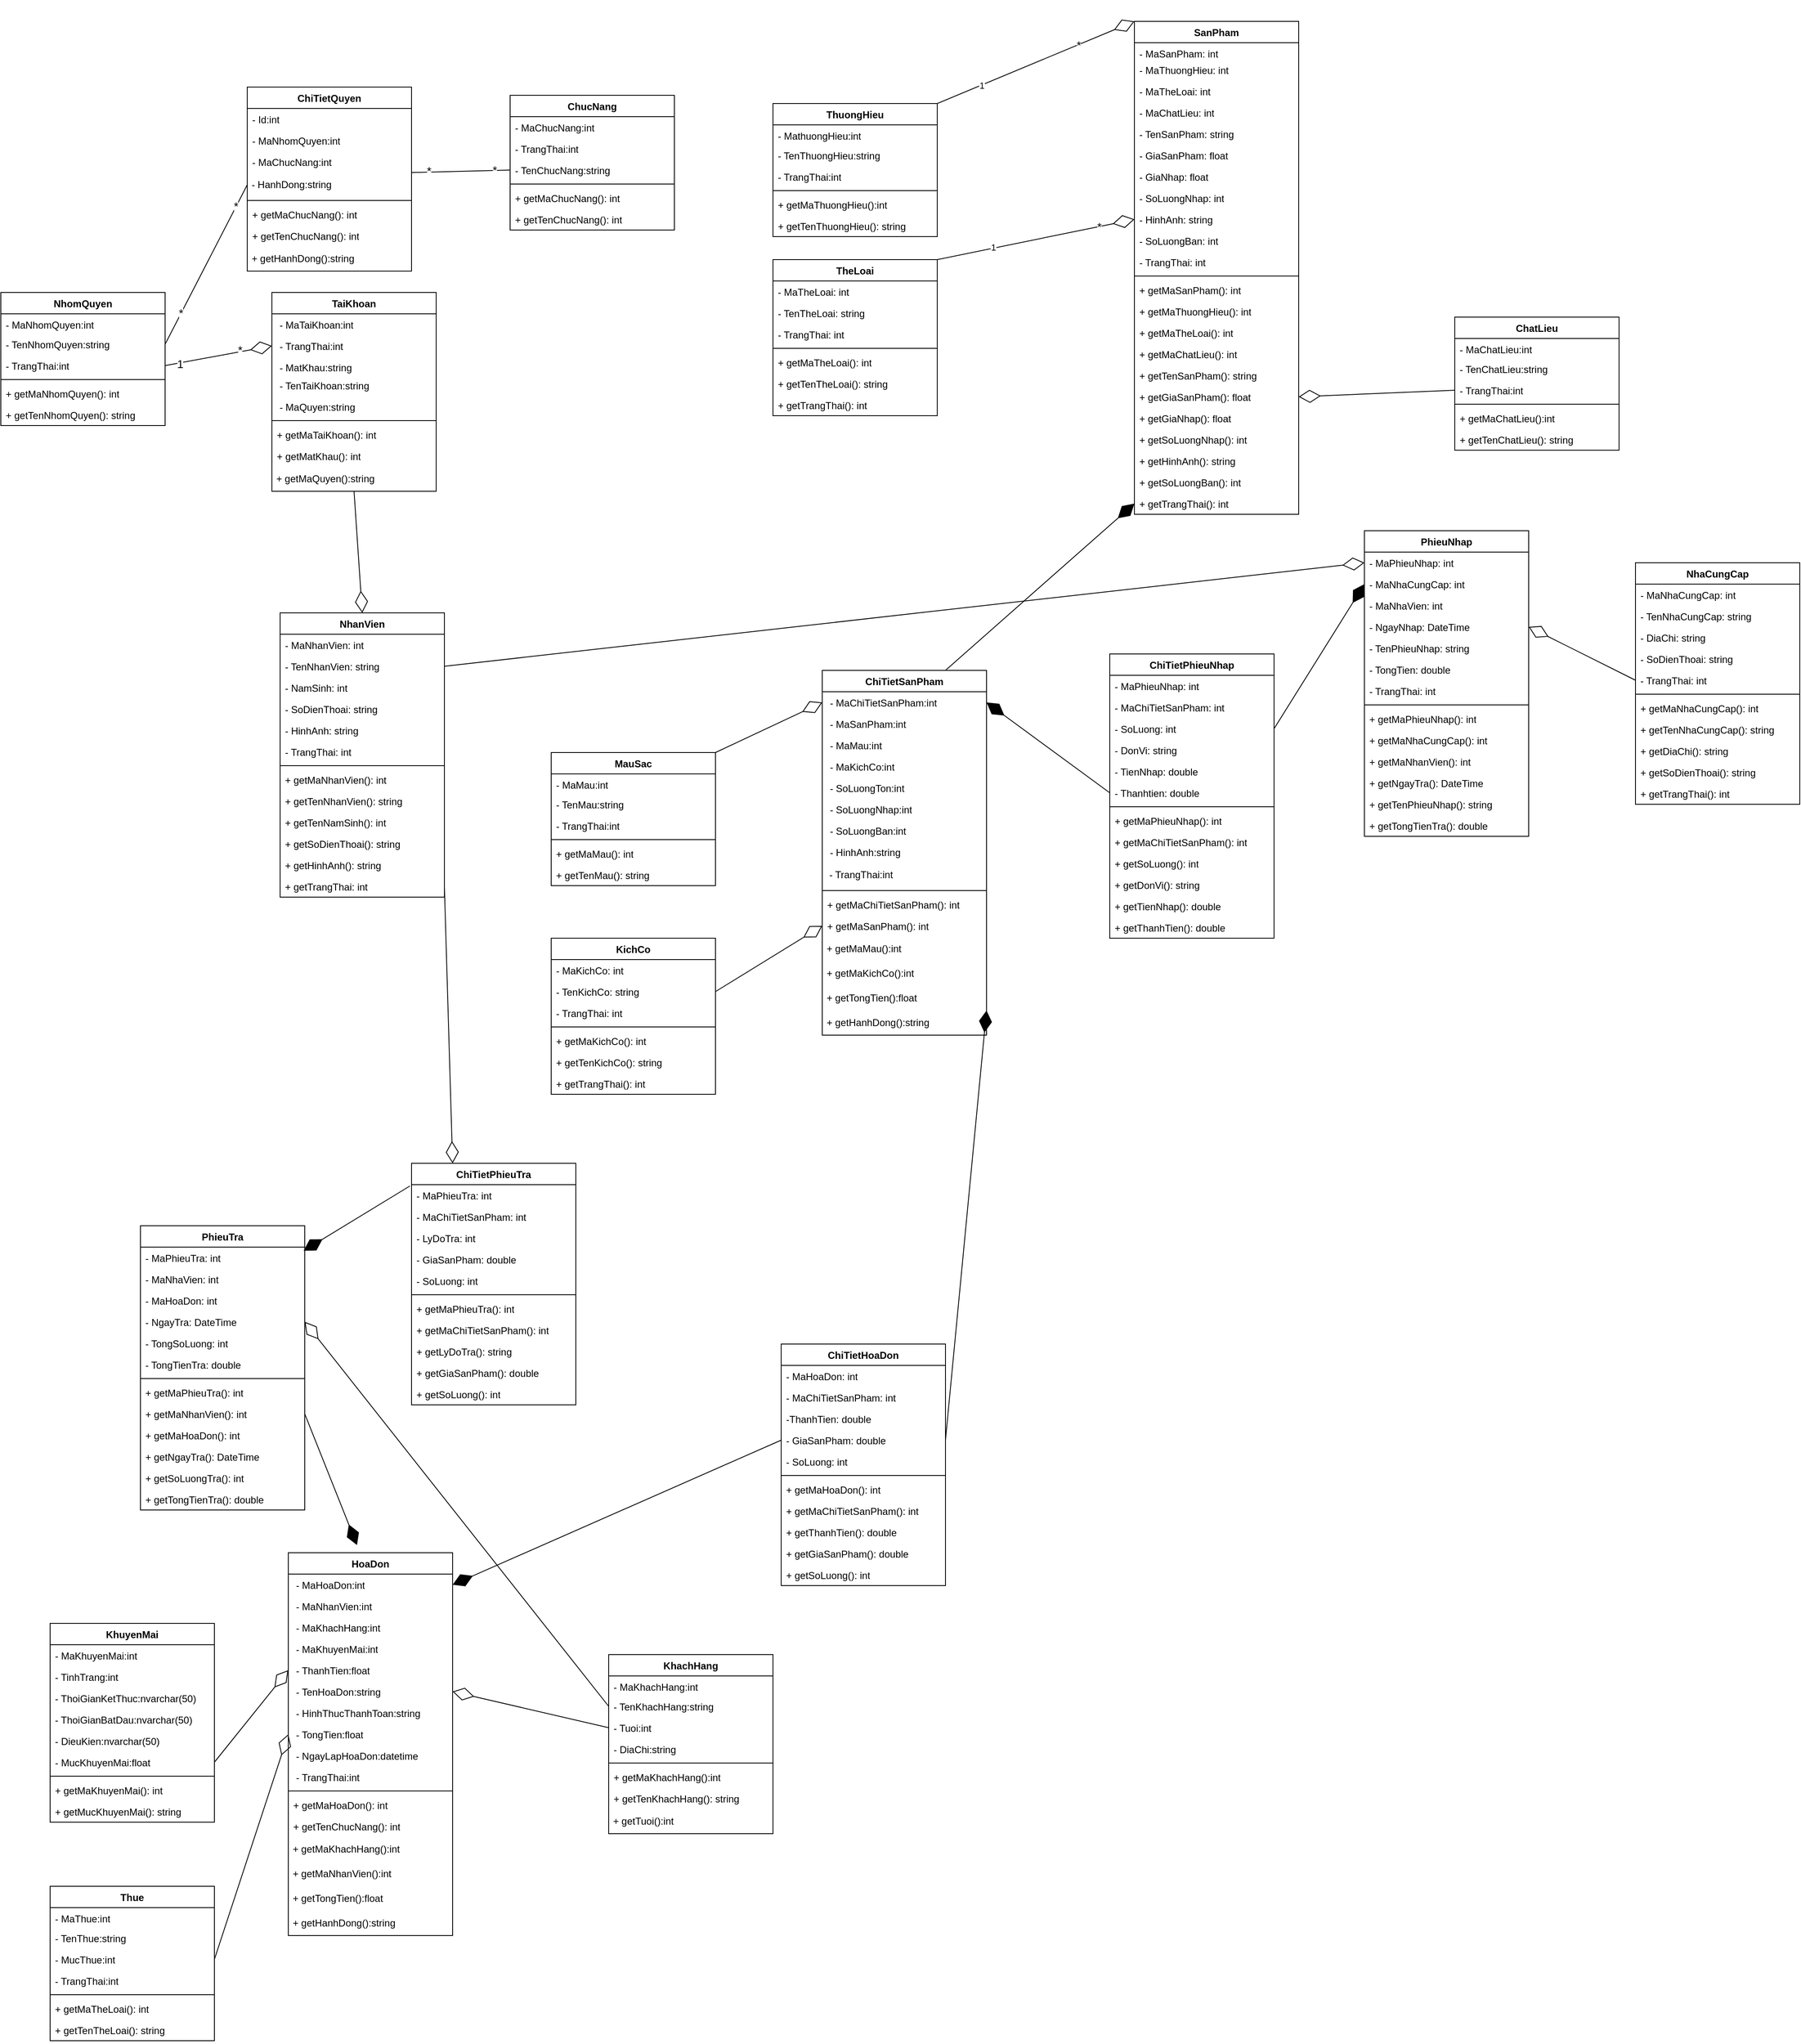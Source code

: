 <mxfile version="22.0.7" type="github">
  <diagram id="C5RBs43oDa-KdzZeNtuy" name="Page-1">
    <mxGraphModel dx="694" dy="1555" grid="1" gridSize="10" guides="1" tooltips="1" connect="1" arrows="1" fold="1" page="1" pageScale="1" pageWidth="827" pageHeight="1169" math="0" shadow="0">
      <root>
        <mxCell id="WIyWlLk6GJQsqaUBKTNV-0" />
        <mxCell id="WIyWlLk6GJQsqaUBKTNV-1" parent="WIyWlLk6GJQsqaUBKTNV-0" />
        <mxCell id="dUna7MynS0ApCJgPzMxT-7" value="NhomQuyen" style="swimlane;fontStyle=1;align=center;verticalAlign=top;childLayout=stackLayout;horizontal=1;startSize=26;horizontalStack=0;resizeParent=1;resizeParentMax=0;resizeLast=0;collapsible=1;marginBottom=0;whiteSpace=wrap;html=1;" parent="WIyWlLk6GJQsqaUBKTNV-1" vertex="1">
          <mxGeometry x="40" y="50" width="200" height="162" as="geometry" />
        </mxCell>
        <mxCell id="dUna7MynS0ApCJgPzMxT-13" value="- MaNhomQuyen:int" style="text;strokeColor=none;fillColor=none;align=left;verticalAlign=top;spacingLeft=4;spacingRight=4;overflow=hidden;rotatable=0;points=[[0,0.5],[1,0.5]];portConstraint=eastwest;whiteSpace=wrap;html=1;" parent="dUna7MynS0ApCJgPzMxT-7" vertex="1">
          <mxGeometry y="26" width="200" height="24" as="geometry" />
        </mxCell>
        <mxCell id="dUna7MynS0ApCJgPzMxT-14" value="- TenNhomQuyen:string" style="text;strokeColor=none;fillColor=none;align=left;verticalAlign=top;spacingLeft=4;spacingRight=4;overflow=hidden;rotatable=0;points=[[0,0.5],[1,0.5]];portConstraint=eastwest;whiteSpace=wrap;html=1;" parent="dUna7MynS0ApCJgPzMxT-7" vertex="1">
          <mxGeometry y="50" width="200" height="26" as="geometry" />
        </mxCell>
        <mxCell id="dUna7MynS0ApCJgPzMxT-15" value="- TrangThai:int" style="text;strokeColor=none;fillColor=none;align=left;verticalAlign=top;spacingLeft=4;spacingRight=4;overflow=hidden;rotatable=0;points=[[0,0.5],[1,0.5]];portConstraint=eastwest;whiteSpace=wrap;html=1;" parent="dUna7MynS0ApCJgPzMxT-7" vertex="1">
          <mxGeometry y="76" width="200" height="26" as="geometry" />
        </mxCell>
        <mxCell id="dUna7MynS0ApCJgPzMxT-9" value="" style="line;strokeWidth=1;fillColor=none;align=left;verticalAlign=middle;spacingTop=-1;spacingLeft=3;spacingRight=3;rotatable=0;labelPosition=right;points=[];portConstraint=eastwest;strokeColor=inherit;" parent="dUna7MynS0ApCJgPzMxT-7" vertex="1">
          <mxGeometry y="102" width="200" height="8" as="geometry" />
        </mxCell>
        <mxCell id="dUna7MynS0ApCJgPzMxT-10" value="+ getMaNhomQuyen(): int" style="text;strokeColor=none;fillColor=none;align=left;verticalAlign=top;spacingLeft=4;spacingRight=4;overflow=hidden;rotatable=0;points=[[0,0.5],[1,0.5]];portConstraint=eastwest;whiteSpace=wrap;html=1;" parent="dUna7MynS0ApCJgPzMxT-7" vertex="1">
          <mxGeometry y="110" width="200" height="26" as="geometry" />
        </mxCell>
        <mxCell id="dUna7MynS0ApCJgPzMxT-16" value="+ getTenNhomQuyen(): string" style="text;strokeColor=none;fillColor=none;align=left;verticalAlign=top;spacingLeft=4;spacingRight=4;overflow=hidden;rotatable=0;points=[[0,0.5],[1,0.5]];portConstraint=eastwest;whiteSpace=wrap;html=1;" parent="dUna7MynS0ApCJgPzMxT-7" vertex="1">
          <mxGeometry y="136" width="200" height="26" as="geometry" />
        </mxCell>
        <mxCell id="dUna7MynS0ApCJgPzMxT-17" value="ChucNang" style="swimlane;fontStyle=1;align=center;verticalAlign=top;childLayout=stackLayout;horizontal=1;startSize=26;horizontalStack=0;resizeParent=1;resizeParentMax=0;resizeLast=0;collapsible=1;marginBottom=0;whiteSpace=wrap;html=1;" parent="WIyWlLk6GJQsqaUBKTNV-1" vertex="1">
          <mxGeometry x="660" y="-190" width="200" height="164" as="geometry" />
        </mxCell>
        <mxCell id="dUna7MynS0ApCJgPzMxT-24" value="- MaChucNang:int" style="text;strokeColor=none;fillColor=none;align=left;verticalAlign=top;spacingLeft=4;spacingRight=4;overflow=hidden;rotatable=0;points=[[0,0.5],[1,0.5]];portConstraint=eastwest;whiteSpace=wrap;html=1;" parent="dUna7MynS0ApCJgPzMxT-17" vertex="1">
          <mxGeometry y="26" width="200" height="26" as="geometry" />
        </mxCell>
        <mxCell id="dUna7MynS0ApCJgPzMxT-26" value="- TrangThai:int" style="text;strokeColor=none;fillColor=none;align=left;verticalAlign=top;spacingLeft=4;spacingRight=4;overflow=hidden;rotatable=0;points=[[0,0.5],[1,0.5]];portConstraint=eastwest;whiteSpace=wrap;html=1;" parent="dUna7MynS0ApCJgPzMxT-17" vertex="1">
          <mxGeometry y="52" width="200" height="26" as="geometry" />
        </mxCell>
        <mxCell id="dUna7MynS0ApCJgPzMxT-25" value="- TenChucNang:string" style="text;strokeColor=none;fillColor=none;align=left;verticalAlign=top;spacingLeft=4;spacingRight=4;overflow=hidden;rotatable=0;points=[[0,0.5],[1,0.5]];portConstraint=eastwest;whiteSpace=wrap;html=1;" parent="dUna7MynS0ApCJgPzMxT-17" vertex="1">
          <mxGeometry y="78" width="200" height="26" as="geometry" />
        </mxCell>
        <mxCell id="dUna7MynS0ApCJgPzMxT-21" value="" style="line;strokeWidth=1;fillColor=none;align=left;verticalAlign=middle;spacingTop=-1;spacingLeft=3;spacingRight=3;rotatable=0;labelPosition=right;points=[];portConstraint=eastwest;strokeColor=inherit;" parent="dUna7MynS0ApCJgPzMxT-17" vertex="1">
          <mxGeometry y="104" width="200" height="8" as="geometry" />
        </mxCell>
        <mxCell id="dUna7MynS0ApCJgPzMxT-28" value="+ getMaChucNang(): int" style="text;strokeColor=none;fillColor=none;align=left;verticalAlign=top;spacingLeft=4;spacingRight=4;overflow=hidden;rotatable=0;points=[[0,0.5],[1,0.5]];portConstraint=eastwest;whiteSpace=wrap;html=1;" parent="dUna7MynS0ApCJgPzMxT-17" vertex="1">
          <mxGeometry y="112" width="200" height="26" as="geometry" />
        </mxCell>
        <mxCell id="dUna7MynS0ApCJgPzMxT-29" value="+ getTenChucNang(): int" style="text;strokeColor=none;fillColor=none;align=left;verticalAlign=top;spacingLeft=4;spacingRight=4;overflow=hidden;rotatable=0;points=[[0,0.5],[1,0.5]];portConstraint=eastwest;whiteSpace=wrap;html=1;" parent="dUna7MynS0ApCJgPzMxT-17" vertex="1">
          <mxGeometry y="138" width="200" height="26" as="geometry" />
        </mxCell>
        <mxCell id="dUna7MynS0ApCJgPzMxT-30" value="ChiTietQuyen" style="swimlane;fontStyle=1;align=center;verticalAlign=top;childLayout=stackLayout;horizontal=1;startSize=26;horizontalStack=0;resizeParent=1;resizeParentMax=0;resizeLast=0;collapsible=1;marginBottom=0;whiteSpace=wrap;html=1;" parent="WIyWlLk6GJQsqaUBKTNV-1" vertex="1">
          <mxGeometry x="340" y="-200" width="200" height="224" as="geometry" />
        </mxCell>
        <mxCell id="dUna7MynS0ApCJgPzMxT-32" value="- Id:int" style="text;strokeColor=none;fillColor=none;align=left;verticalAlign=top;spacingLeft=4;spacingRight=4;overflow=hidden;rotatable=0;points=[[0,0.5],[1,0.5]];portConstraint=eastwest;whiteSpace=wrap;html=1;" parent="dUna7MynS0ApCJgPzMxT-30" vertex="1">
          <mxGeometry y="26" width="200" height="26" as="geometry" />
        </mxCell>
        <mxCell id="dUna7MynS0ApCJgPzMxT-31" value="- MaNhomQuyen:int" style="text;strokeColor=none;fillColor=none;align=left;verticalAlign=top;spacingLeft=4;spacingRight=4;overflow=hidden;rotatable=0;points=[[0,0.5],[1,0.5]];portConstraint=eastwest;whiteSpace=wrap;html=1;" parent="dUna7MynS0ApCJgPzMxT-30" vertex="1">
          <mxGeometry y="52" width="200" height="26" as="geometry" />
        </mxCell>
        <mxCell id="dUna7MynS0ApCJgPzMxT-33" value="- MaChucNang:int" style="text;strokeColor=none;fillColor=none;align=left;verticalAlign=top;spacingLeft=4;spacingRight=4;overflow=hidden;rotatable=0;points=[[0,0.5],[1,0.5]];portConstraint=eastwest;whiteSpace=wrap;html=1;" parent="dUna7MynS0ApCJgPzMxT-30" vertex="1">
          <mxGeometry y="78" width="200" height="26" as="geometry" />
        </mxCell>
        <mxCell id="dUna7MynS0ApCJgPzMxT-37" value="&amp;nbsp;- HanhDong:string" style="text;html=1;strokeColor=none;fillColor=none;align=left;verticalAlign=middle;whiteSpace=wrap;rounded=0;" parent="dUna7MynS0ApCJgPzMxT-30" vertex="1">
          <mxGeometry y="104" width="200" height="30" as="geometry" />
        </mxCell>
        <mxCell id="dUna7MynS0ApCJgPzMxT-34" value="" style="line;strokeWidth=1;fillColor=none;align=left;verticalAlign=middle;spacingTop=-1;spacingLeft=3;spacingRight=3;rotatable=0;labelPosition=right;points=[];portConstraint=eastwest;strokeColor=inherit;" parent="dUna7MynS0ApCJgPzMxT-30" vertex="1">
          <mxGeometry y="134" width="200" height="8" as="geometry" />
        </mxCell>
        <mxCell id="dUna7MynS0ApCJgPzMxT-35" value="+ getMaChucNang(): int" style="text;strokeColor=none;fillColor=none;align=left;verticalAlign=top;spacingLeft=4;spacingRight=4;overflow=hidden;rotatable=0;points=[[0,0.5],[1,0.5]];portConstraint=eastwest;whiteSpace=wrap;html=1;" parent="dUna7MynS0ApCJgPzMxT-30" vertex="1">
          <mxGeometry y="142" width="200" height="26" as="geometry" />
        </mxCell>
        <mxCell id="dUna7MynS0ApCJgPzMxT-36" value="+ getTenChucNang(): int" style="text;strokeColor=none;fillColor=none;align=left;verticalAlign=top;spacingLeft=4;spacingRight=4;overflow=hidden;rotatable=0;points=[[0,0.5],[1,0.5]];portConstraint=eastwest;whiteSpace=wrap;html=1;" parent="dUna7MynS0ApCJgPzMxT-30" vertex="1">
          <mxGeometry y="168" width="200" height="26" as="geometry" />
        </mxCell>
        <mxCell id="dUna7MynS0ApCJgPzMxT-38" value="&amp;nbsp;+ getHanhDong():string" style="text;html=1;strokeColor=none;fillColor=none;align=left;verticalAlign=middle;whiteSpace=wrap;rounded=0;" parent="dUna7MynS0ApCJgPzMxT-30" vertex="1">
          <mxGeometry y="194" width="200" height="30" as="geometry" />
        </mxCell>
        <mxCell id="dUna7MynS0ApCJgPzMxT-39" value="TaiKhoan" style="swimlane;fontStyle=1;align=center;verticalAlign=top;childLayout=stackLayout;horizontal=1;startSize=26;horizontalStack=0;resizeParent=1;resizeParentMax=0;resizeLast=0;collapsible=1;marginBottom=0;whiteSpace=wrap;html=1;" parent="WIyWlLk6GJQsqaUBKTNV-1" vertex="1">
          <mxGeometry x="370" y="50" width="200" height="242" as="geometry" />
        </mxCell>
        <mxCell id="dUna7MynS0ApCJgPzMxT-48" value="&amp;nbsp;- MaTaiKhoan:int" style="text;strokeColor=none;fillColor=none;align=left;verticalAlign=top;spacingLeft=4;spacingRight=4;overflow=hidden;rotatable=0;points=[[0,0.5],[1,0.5]];portConstraint=eastwest;whiteSpace=wrap;html=1;" parent="dUna7MynS0ApCJgPzMxT-39" vertex="1">
          <mxGeometry y="26" width="200" height="26" as="geometry" />
        </mxCell>
        <mxCell id="dUna7MynS0ApCJgPzMxT-52" value="&amp;nbsp;- TrangThai:int" style="text;strokeColor=none;fillColor=none;align=left;verticalAlign=top;spacingLeft=4;spacingRight=4;overflow=hidden;rotatable=0;points=[[0,0.5],[1,0.5]];portConstraint=eastwest;whiteSpace=wrap;html=1;" parent="dUna7MynS0ApCJgPzMxT-39" vertex="1">
          <mxGeometry y="52" width="200" height="26" as="geometry" />
        </mxCell>
        <mxCell id="dUna7MynS0ApCJgPzMxT-51" value="&amp;nbsp;- MatKhau:string" style="text;strokeColor=none;fillColor=none;align=left;verticalAlign=top;spacingLeft=4;spacingRight=4;overflow=hidden;rotatable=0;points=[[0,0.5],[1,0.5]];portConstraint=eastwest;whiteSpace=wrap;html=1;" parent="dUna7MynS0ApCJgPzMxT-39" vertex="1">
          <mxGeometry y="78" width="200" height="22" as="geometry" />
        </mxCell>
        <mxCell id="dUna7MynS0ApCJgPzMxT-50" value="&amp;nbsp;- TenTaiKhoan:string" style="text;strokeColor=none;fillColor=none;align=left;verticalAlign=top;spacingLeft=4;spacingRight=4;overflow=hidden;rotatable=0;points=[[0,0.5],[1,0.5]];portConstraint=eastwest;whiteSpace=wrap;html=1;" parent="dUna7MynS0ApCJgPzMxT-39" vertex="1">
          <mxGeometry y="100" width="200" height="26" as="geometry" />
        </mxCell>
        <mxCell id="dUna7MynS0ApCJgPzMxT-49" value="&amp;nbsp;- MaQuyen:string" style="text;strokeColor=none;fillColor=none;align=left;verticalAlign=top;spacingLeft=4;spacingRight=4;overflow=hidden;rotatable=0;points=[[0,0.5],[1,0.5]];portConstraint=eastwest;whiteSpace=wrap;html=1;" parent="dUna7MynS0ApCJgPzMxT-39" vertex="1">
          <mxGeometry y="126" width="200" height="26" as="geometry" />
        </mxCell>
        <mxCell id="dUna7MynS0ApCJgPzMxT-44" value="" style="line;strokeWidth=1;fillColor=none;align=left;verticalAlign=middle;spacingTop=-1;spacingLeft=3;spacingRight=3;rotatable=0;labelPosition=right;points=[];portConstraint=eastwest;strokeColor=inherit;" parent="dUna7MynS0ApCJgPzMxT-39" vertex="1">
          <mxGeometry y="152" width="200" height="8" as="geometry" />
        </mxCell>
        <mxCell id="dUna7MynS0ApCJgPzMxT-45" value="+ getMaTaiKhoan(): int" style="text;strokeColor=none;fillColor=none;align=left;verticalAlign=top;spacingLeft=4;spacingRight=4;overflow=hidden;rotatable=0;points=[[0,0.5],[1,0.5]];portConstraint=eastwest;whiteSpace=wrap;html=1;" parent="dUna7MynS0ApCJgPzMxT-39" vertex="1">
          <mxGeometry y="160" width="200" height="26" as="geometry" />
        </mxCell>
        <mxCell id="dUna7MynS0ApCJgPzMxT-46" value="+ getMatKhau(): int" style="text;strokeColor=none;fillColor=none;align=left;verticalAlign=top;spacingLeft=4;spacingRight=4;overflow=hidden;rotatable=0;points=[[0,0.5],[1,0.5]];portConstraint=eastwest;whiteSpace=wrap;html=1;" parent="dUna7MynS0ApCJgPzMxT-39" vertex="1">
          <mxGeometry y="186" width="200" height="26" as="geometry" />
        </mxCell>
        <mxCell id="dUna7MynS0ApCJgPzMxT-47" value="&amp;nbsp;+ getMaQuyen():string" style="text;html=1;strokeColor=none;fillColor=none;align=left;verticalAlign=middle;whiteSpace=wrap;rounded=0;" parent="dUna7MynS0ApCJgPzMxT-39" vertex="1">
          <mxGeometry y="212" width="200" height="30" as="geometry" />
        </mxCell>
        <mxCell id="PV-3W_OGLrZaKeW2FptZ-0" value="NhanVien" style="swimlane;fontStyle=1;align=center;verticalAlign=top;childLayout=stackLayout;horizontal=1;startSize=26;horizontalStack=0;resizeParent=1;resizeParentMax=0;resizeLast=0;collapsible=1;marginBottom=0;whiteSpace=wrap;html=1;" parent="WIyWlLk6GJQsqaUBKTNV-1" vertex="1">
          <mxGeometry x="380" y="440" width="200" height="346" as="geometry" />
        </mxCell>
        <mxCell id="PV-3W_OGLrZaKeW2FptZ-1" value="- MaNhanVien: int" style="text;strokeColor=none;fillColor=none;align=left;verticalAlign=top;spacingLeft=4;spacingRight=4;overflow=hidden;rotatable=0;points=[[0,0.5],[1,0.5]];portConstraint=eastwest;whiteSpace=wrap;html=1;" parent="PV-3W_OGLrZaKeW2FptZ-0" vertex="1">
          <mxGeometry y="26" width="200" height="26" as="geometry" />
        </mxCell>
        <mxCell id="PV-3W_OGLrZaKeW2FptZ-2" value="- TenNhanVien: string" style="text;strokeColor=none;fillColor=none;align=left;verticalAlign=top;spacingLeft=4;spacingRight=4;overflow=hidden;rotatable=0;points=[[0,0.5],[1,0.5]];portConstraint=eastwest;whiteSpace=wrap;html=1;" parent="PV-3W_OGLrZaKeW2FptZ-0" vertex="1">
          <mxGeometry y="52" width="200" height="26" as="geometry" />
        </mxCell>
        <mxCell id="PV-3W_OGLrZaKeW2FptZ-3" value="- NamSinh: int" style="text;strokeColor=none;fillColor=none;align=left;verticalAlign=top;spacingLeft=4;spacingRight=4;overflow=hidden;rotatable=0;points=[[0,0.5],[1,0.5]];portConstraint=eastwest;whiteSpace=wrap;html=1;" parent="PV-3W_OGLrZaKeW2FptZ-0" vertex="1">
          <mxGeometry y="78" width="200" height="26" as="geometry" />
        </mxCell>
        <mxCell id="PV-3W_OGLrZaKeW2FptZ-4" value="- SoDienThoai: string" style="text;strokeColor=none;fillColor=none;align=left;verticalAlign=top;spacingLeft=4;spacingRight=4;overflow=hidden;rotatable=0;points=[[0,0.5],[1,0.5]];portConstraint=eastwest;whiteSpace=wrap;html=1;" parent="PV-3W_OGLrZaKeW2FptZ-0" vertex="1">
          <mxGeometry y="104" width="200" height="26" as="geometry" />
        </mxCell>
        <mxCell id="PV-3W_OGLrZaKeW2FptZ-5" value="- HinhAnh: string" style="text;strokeColor=none;fillColor=none;align=left;verticalAlign=top;spacingLeft=4;spacingRight=4;overflow=hidden;rotatable=0;points=[[0,0.5],[1,0.5]];portConstraint=eastwest;whiteSpace=wrap;html=1;" parent="PV-3W_OGLrZaKeW2FptZ-0" vertex="1">
          <mxGeometry y="130" width="200" height="26" as="geometry" />
        </mxCell>
        <mxCell id="PV-3W_OGLrZaKeW2FptZ-6" value="- TrangThai: int" style="text;strokeColor=none;fillColor=none;align=left;verticalAlign=top;spacingLeft=4;spacingRight=4;overflow=hidden;rotatable=0;points=[[0,0.5],[1,0.5]];portConstraint=eastwest;whiteSpace=wrap;html=1;" parent="PV-3W_OGLrZaKeW2FptZ-0" vertex="1">
          <mxGeometry y="156" width="200" height="26" as="geometry" />
        </mxCell>
        <mxCell id="PV-3W_OGLrZaKeW2FptZ-7" value="" style="line;strokeWidth=1;fillColor=none;align=left;verticalAlign=middle;spacingTop=-1;spacingLeft=3;spacingRight=3;rotatable=0;labelPosition=right;points=[];portConstraint=eastwest;strokeColor=inherit;" parent="PV-3W_OGLrZaKeW2FptZ-0" vertex="1">
          <mxGeometry y="182" width="200" height="8" as="geometry" />
        </mxCell>
        <mxCell id="PV-3W_OGLrZaKeW2FptZ-8" value="+ getMaNhanVien(): int" style="text;strokeColor=none;fillColor=none;align=left;verticalAlign=top;spacingLeft=4;spacingRight=4;overflow=hidden;rotatable=0;points=[[0,0.5],[1,0.5]];portConstraint=eastwest;whiteSpace=wrap;html=1;" parent="PV-3W_OGLrZaKeW2FptZ-0" vertex="1">
          <mxGeometry y="190" width="200" height="26" as="geometry" />
        </mxCell>
        <mxCell id="PV-3W_OGLrZaKeW2FptZ-9" value="+ getTenNhanVien(): string" style="text;strokeColor=none;fillColor=none;align=left;verticalAlign=top;spacingLeft=4;spacingRight=4;overflow=hidden;rotatable=0;points=[[0,0.5],[1,0.5]];portConstraint=eastwest;whiteSpace=wrap;html=1;" parent="PV-3W_OGLrZaKeW2FptZ-0" vertex="1">
          <mxGeometry y="216" width="200" height="26" as="geometry" />
        </mxCell>
        <mxCell id="PV-3W_OGLrZaKeW2FptZ-21" value="+ getTenNamSinh(): int" style="text;strokeColor=none;fillColor=none;align=left;verticalAlign=top;spacingLeft=4;spacingRight=4;overflow=hidden;rotatable=0;points=[[0,0.5],[1,0.5]];portConstraint=eastwest;whiteSpace=wrap;html=1;" parent="PV-3W_OGLrZaKeW2FptZ-0" vertex="1">
          <mxGeometry y="242" width="200" height="26" as="geometry" />
        </mxCell>
        <mxCell id="PV-3W_OGLrZaKeW2FptZ-22" value="+ getSoDienThoai(): string" style="text;strokeColor=none;fillColor=none;align=left;verticalAlign=top;spacingLeft=4;spacingRight=4;overflow=hidden;rotatable=0;points=[[0,0.5],[1,0.5]];portConstraint=eastwest;whiteSpace=wrap;html=1;" parent="PV-3W_OGLrZaKeW2FptZ-0" vertex="1">
          <mxGeometry y="268" width="200" height="26" as="geometry" />
        </mxCell>
        <mxCell id="PV-3W_OGLrZaKeW2FptZ-23" value="+ getHinhAnh(): string" style="text;strokeColor=none;fillColor=none;align=left;verticalAlign=top;spacingLeft=4;spacingRight=4;overflow=hidden;rotatable=0;points=[[0,0.5],[1,0.5]];portConstraint=eastwest;whiteSpace=wrap;html=1;" parent="PV-3W_OGLrZaKeW2FptZ-0" vertex="1">
          <mxGeometry y="294" width="200" height="26" as="geometry" />
        </mxCell>
        <mxCell id="PV-3W_OGLrZaKeW2FptZ-24" value="+ getTrangThai: int" style="text;strokeColor=none;fillColor=none;align=left;verticalAlign=top;spacingLeft=4;spacingRight=4;overflow=hidden;rotatable=0;points=[[0,0.5],[1,0.5]];portConstraint=eastwest;whiteSpace=wrap;html=1;" parent="PV-3W_OGLrZaKeW2FptZ-0" vertex="1">
          <mxGeometry y="320" width="200" height="26" as="geometry" />
        </mxCell>
        <mxCell id="FODMHfPhcKclSRsiEKHg-0" value="Thue" style="swimlane;fontStyle=1;align=center;verticalAlign=top;childLayout=stackLayout;horizontal=1;startSize=26;horizontalStack=0;resizeParent=1;resizeParentMax=0;resizeLast=0;collapsible=1;marginBottom=0;whiteSpace=wrap;html=1;" parent="WIyWlLk6GJQsqaUBKTNV-1" vertex="1">
          <mxGeometry x="100" y="1990" width="200" height="188" as="geometry" />
        </mxCell>
        <mxCell id="FODMHfPhcKclSRsiEKHg-1" value="- MaThue:int" style="text;strokeColor=none;fillColor=none;align=left;verticalAlign=top;spacingLeft=4;spacingRight=4;overflow=hidden;rotatable=0;points=[[0,0.5],[1,0.5]];portConstraint=eastwest;whiteSpace=wrap;html=1;" parent="FODMHfPhcKclSRsiEKHg-0" vertex="1">
          <mxGeometry y="26" width="200" height="24" as="geometry" />
        </mxCell>
        <mxCell id="FODMHfPhcKclSRsiEKHg-2" value="- TenThue:string" style="text;strokeColor=none;fillColor=none;align=left;verticalAlign=top;spacingLeft=4;spacingRight=4;overflow=hidden;rotatable=0;points=[[0,0.5],[1,0.5]];portConstraint=eastwest;whiteSpace=wrap;html=1;" parent="FODMHfPhcKclSRsiEKHg-0" vertex="1">
          <mxGeometry y="50" width="200" height="26" as="geometry" />
        </mxCell>
        <mxCell id="FODMHfPhcKclSRsiEKHg-3" value="- MucThue:int" style="text;strokeColor=none;fillColor=none;align=left;verticalAlign=top;spacingLeft=4;spacingRight=4;overflow=hidden;rotatable=0;points=[[0,0.5],[1,0.5]];portConstraint=eastwest;whiteSpace=wrap;html=1;" parent="FODMHfPhcKclSRsiEKHg-0" vertex="1">
          <mxGeometry y="76" width="200" height="26" as="geometry" />
        </mxCell>
        <mxCell id="FODMHfPhcKclSRsiEKHg-7" value="- TrangThai:int" style="text;strokeColor=none;fillColor=none;align=left;verticalAlign=top;spacingLeft=4;spacingRight=4;overflow=hidden;rotatable=0;points=[[0,0.5],[1,0.5]];portConstraint=eastwest;whiteSpace=wrap;html=1;" parent="FODMHfPhcKclSRsiEKHg-0" vertex="1">
          <mxGeometry y="102" width="200" height="26" as="geometry" />
        </mxCell>
        <mxCell id="FODMHfPhcKclSRsiEKHg-4" value="" style="line;strokeWidth=1;fillColor=none;align=left;verticalAlign=middle;spacingTop=-1;spacingLeft=3;spacingRight=3;rotatable=0;labelPosition=right;points=[];portConstraint=eastwest;strokeColor=inherit;" parent="FODMHfPhcKclSRsiEKHg-0" vertex="1">
          <mxGeometry y="128" width="200" height="8" as="geometry" />
        </mxCell>
        <mxCell id="FODMHfPhcKclSRsiEKHg-5" value="+ getMaTheLoai(): int" style="text;strokeColor=none;fillColor=none;align=left;verticalAlign=top;spacingLeft=4;spacingRight=4;overflow=hidden;rotatable=0;points=[[0,0.5],[1,0.5]];portConstraint=eastwest;whiteSpace=wrap;html=1;" parent="FODMHfPhcKclSRsiEKHg-0" vertex="1">
          <mxGeometry y="136" width="200" height="26" as="geometry" />
        </mxCell>
        <mxCell id="FODMHfPhcKclSRsiEKHg-6" value="+ getTenTheLoai(): string" style="text;strokeColor=none;fillColor=none;align=left;verticalAlign=top;spacingLeft=4;spacingRight=4;overflow=hidden;rotatable=0;points=[[0,0.5],[1,0.5]];portConstraint=eastwest;whiteSpace=wrap;html=1;" parent="FODMHfPhcKclSRsiEKHg-0" vertex="1">
          <mxGeometry y="162" width="200" height="26" as="geometry" />
        </mxCell>
        <mxCell id="ODGyFOqD7UvajYFiayM7-0" value="HoaDon" style="swimlane;fontStyle=1;align=center;verticalAlign=top;childLayout=stackLayout;horizontal=1;startSize=26;horizontalStack=0;resizeParent=1;resizeParentMax=0;resizeLast=0;collapsible=1;marginBottom=0;whiteSpace=wrap;html=1;" parent="WIyWlLk6GJQsqaUBKTNV-1" vertex="1">
          <mxGeometry x="390" y="1584" width="200" height="466" as="geometry" />
        </mxCell>
        <mxCell id="ODGyFOqD7UvajYFiayM7-9" value="&amp;nbsp;- MaHoaDon:int" style="text;strokeColor=none;fillColor=none;align=left;verticalAlign=top;spacingLeft=4;spacingRight=4;overflow=hidden;rotatable=0;points=[[0,0.5],[1,0.5]];portConstraint=eastwest;whiteSpace=wrap;html=1;" parent="ODGyFOqD7UvajYFiayM7-0" vertex="1">
          <mxGeometry y="26" width="200" height="26" as="geometry" />
        </mxCell>
        <mxCell id="ODGyFOqD7UvajYFiayM7-11" value="&amp;nbsp;- MaNhanVien:int" style="text;strokeColor=none;fillColor=none;align=left;verticalAlign=top;spacingLeft=4;spacingRight=4;overflow=hidden;rotatable=0;points=[[0,0.5],[1,0.5]];portConstraint=eastwest;whiteSpace=wrap;html=1;" parent="ODGyFOqD7UvajYFiayM7-0" vertex="1">
          <mxGeometry y="52" width="200" height="26" as="geometry" />
        </mxCell>
        <mxCell id="ODGyFOqD7UvajYFiayM7-10" value="&amp;nbsp;- MaKhachHang:int" style="text;strokeColor=none;fillColor=none;align=left;verticalAlign=top;spacingLeft=4;spacingRight=4;overflow=hidden;rotatable=0;points=[[0,0.5],[1,0.5]];portConstraint=eastwest;whiteSpace=wrap;html=1;" parent="ODGyFOqD7UvajYFiayM7-0" vertex="1">
          <mxGeometry y="78" width="200" height="26" as="geometry" />
        </mxCell>
        <mxCell id="ODGyFOqD7UvajYFiayM7-15" value="&amp;nbsp;- MaKhuyenMai:int" style="text;strokeColor=none;fillColor=none;align=left;verticalAlign=top;spacingLeft=4;spacingRight=4;overflow=hidden;rotatable=0;points=[[0,0.5],[1,0.5]];portConstraint=eastwest;whiteSpace=wrap;html=1;" parent="ODGyFOqD7UvajYFiayM7-0" vertex="1">
          <mxGeometry y="104" width="200" height="26" as="geometry" />
        </mxCell>
        <mxCell id="ODGyFOqD7UvajYFiayM7-17" value="&amp;nbsp;- ThanhTien:float" style="text;strokeColor=none;fillColor=none;align=left;verticalAlign=top;spacingLeft=4;spacingRight=4;overflow=hidden;rotatable=0;points=[[0,0.5],[1,0.5]];portConstraint=eastwest;whiteSpace=wrap;html=1;" parent="ODGyFOqD7UvajYFiayM7-0" vertex="1">
          <mxGeometry y="130" width="200" height="26" as="geometry" />
        </mxCell>
        <mxCell id="ODGyFOqD7UvajYFiayM7-12" value="&amp;nbsp;- TenHoaDon:string" style="text;strokeColor=none;fillColor=none;align=left;verticalAlign=top;spacingLeft=4;spacingRight=4;overflow=hidden;rotatable=0;points=[[0,0.5],[1,0.5]];portConstraint=eastwest;whiteSpace=wrap;html=1;" parent="ODGyFOqD7UvajYFiayM7-0" vertex="1">
          <mxGeometry y="156" width="200" height="26" as="geometry" />
        </mxCell>
        <mxCell id="ODGyFOqD7UvajYFiayM7-16" value="&amp;nbsp;- HinhThucThanhToan:string" style="text;strokeColor=none;fillColor=none;align=left;verticalAlign=top;spacingLeft=4;spacingRight=4;overflow=hidden;rotatable=0;points=[[0,0.5],[1,0.5]];portConstraint=eastwest;whiteSpace=wrap;html=1;" parent="ODGyFOqD7UvajYFiayM7-0" vertex="1">
          <mxGeometry y="182" width="200" height="26" as="geometry" />
        </mxCell>
        <mxCell id="ODGyFOqD7UvajYFiayM7-14" value="&amp;nbsp;- TongTien:float" style="text;strokeColor=none;fillColor=none;align=left;verticalAlign=top;spacingLeft=4;spacingRight=4;overflow=hidden;rotatable=0;points=[[0,0.5],[1,0.5]];portConstraint=eastwest;whiteSpace=wrap;html=1;" parent="ODGyFOqD7UvajYFiayM7-0" vertex="1">
          <mxGeometry y="208" width="200" height="26" as="geometry" />
        </mxCell>
        <mxCell id="ODGyFOqD7UvajYFiayM7-13" value="&amp;nbsp;- NgayLapHoaDon:datetime" style="text;strokeColor=none;fillColor=none;align=left;verticalAlign=top;spacingLeft=4;spacingRight=4;overflow=hidden;rotatable=0;points=[[0,0.5],[1,0.5]];portConstraint=eastwest;whiteSpace=wrap;html=1;" parent="ODGyFOqD7UvajYFiayM7-0" vertex="1">
          <mxGeometry y="234" width="200" height="26" as="geometry" />
        </mxCell>
        <mxCell id="ODGyFOqD7UvajYFiayM7-18" value="&amp;nbsp;- TrangThai:int" style="text;strokeColor=none;fillColor=none;align=left;verticalAlign=top;spacingLeft=4;spacingRight=4;overflow=hidden;rotatable=0;points=[[0,0.5],[1,0.5]];portConstraint=eastwest;whiteSpace=wrap;html=1;" parent="ODGyFOqD7UvajYFiayM7-0" vertex="1">
          <mxGeometry y="260" width="200" height="26" as="geometry" />
        </mxCell>
        <mxCell id="ODGyFOqD7UvajYFiayM7-5" value="" style="line;strokeWidth=1;fillColor=none;align=left;verticalAlign=middle;spacingTop=-1;spacingLeft=3;spacingRight=3;rotatable=0;labelPosition=right;points=[];portConstraint=eastwest;strokeColor=inherit;" parent="ODGyFOqD7UvajYFiayM7-0" vertex="1">
          <mxGeometry y="286" width="200" height="8" as="geometry" />
        </mxCell>
        <mxCell id="ODGyFOqD7UvajYFiayM7-6" value="+ getMaHoaDon(): int" style="text;strokeColor=none;fillColor=none;align=left;verticalAlign=top;spacingLeft=4;spacingRight=4;overflow=hidden;rotatable=0;points=[[0,0.5],[1,0.5]];portConstraint=eastwest;whiteSpace=wrap;html=1;" parent="ODGyFOqD7UvajYFiayM7-0" vertex="1">
          <mxGeometry y="294" width="200" height="26" as="geometry" />
        </mxCell>
        <mxCell id="ODGyFOqD7UvajYFiayM7-7" value="+ getTenChucNang(): int" style="text;strokeColor=none;fillColor=none;align=left;verticalAlign=top;spacingLeft=4;spacingRight=4;overflow=hidden;rotatable=0;points=[[0,0.5],[1,0.5]];portConstraint=eastwest;whiteSpace=wrap;html=1;" parent="ODGyFOqD7UvajYFiayM7-0" vertex="1">
          <mxGeometry y="320" width="200" height="26" as="geometry" />
        </mxCell>
        <mxCell id="ODGyFOqD7UvajYFiayM7-19" value="&amp;nbsp;+ getMaKhachHang():int" style="text;html=1;strokeColor=none;fillColor=none;align=left;verticalAlign=middle;whiteSpace=wrap;rounded=0;" parent="ODGyFOqD7UvajYFiayM7-0" vertex="1">
          <mxGeometry y="346" width="200" height="30" as="geometry" />
        </mxCell>
        <mxCell id="ODGyFOqD7UvajYFiayM7-20" value="&amp;nbsp;+ getMaNhanVien():int" style="text;html=1;strokeColor=none;fillColor=none;align=left;verticalAlign=middle;whiteSpace=wrap;rounded=0;" parent="ODGyFOqD7UvajYFiayM7-0" vertex="1">
          <mxGeometry y="376" width="200" height="30" as="geometry" />
        </mxCell>
        <mxCell id="ODGyFOqD7UvajYFiayM7-21" value="&amp;nbsp;+ getTongTien():float" style="text;html=1;strokeColor=none;fillColor=none;align=left;verticalAlign=middle;whiteSpace=wrap;rounded=0;" parent="ODGyFOqD7UvajYFiayM7-0" vertex="1">
          <mxGeometry y="406" width="200" height="30" as="geometry" />
        </mxCell>
        <mxCell id="ODGyFOqD7UvajYFiayM7-8" value="&amp;nbsp;+ getHanhDong():string" style="text;html=1;strokeColor=none;fillColor=none;align=left;verticalAlign=middle;whiteSpace=wrap;rounded=0;" parent="ODGyFOqD7UvajYFiayM7-0" vertex="1">
          <mxGeometry y="436" width="200" height="30" as="geometry" />
        </mxCell>
        <mxCell id="PV-3W_OGLrZaKeW2FptZ-34" value="TheLoai" style="swimlane;fontStyle=1;align=center;verticalAlign=top;childLayout=stackLayout;horizontal=1;startSize=26;horizontalStack=0;resizeParent=1;resizeParentMax=0;resizeLast=0;collapsible=1;marginBottom=0;whiteSpace=wrap;html=1;" parent="WIyWlLk6GJQsqaUBKTNV-1" vertex="1">
          <mxGeometry x="980" y="10" width="200" height="190" as="geometry" />
        </mxCell>
        <mxCell id="PV-3W_OGLrZaKeW2FptZ-35" value="- MaTheLoai: int" style="text;strokeColor=none;fillColor=none;align=left;verticalAlign=top;spacingLeft=4;spacingRight=4;overflow=hidden;rotatable=0;points=[[0,0.5],[1,0.5]];portConstraint=eastwest;whiteSpace=wrap;html=1;" parent="PV-3W_OGLrZaKeW2FptZ-34" vertex="1">
          <mxGeometry y="26" width="200" height="26" as="geometry" />
        </mxCell>
        <mxCell id="PV-3W_OGLrZaKeW2FptZ-36" value="- TenTheLoai: string" style="text;strokeColor=none;fillColor=none;align=left;verticalAlign=top;spacingLeft=4;spacingRight=4;overflow=hidden;rotatable=0;points=[[0,0.5],[1,0.5]];portConstraint=eastwest;whiteSpace=wrap;html=1;" parent="PV-3W_OGLrZaKeW2FptZ-34" vertex="1">
          <mxGeometry y="52" width="200" height="26" as="geometry" />
        </mxCell>
        <mxCell id="PV-3W_OGLrZaKeW2FptZ-37" value="- TrangThai: int" style="text;strokeColor=none;fillColor=none;align=left;verticalAlign=top;spacingLeft=4;spacingRight=4;overflow=hidden;rotatable=0;points=[[0,0.5],[1,0.5]];portConstraint=eastwest;whiteSpace=wrap;html=1;" parent="PV-3W_OGLrZaKeW2FptZ-34" vertex="1">
          <mxGeometry y="78" width="200" height="26" as="geometry" />
        </mxCell>
        <mxCell id="PV-3W_OGLrZaKeW2FptZ-38" value="" style="line;strokeWidth=1;fillColor=none;align=left;verticalAlign=middle;spacingTop=-1;spacingLeft=3;spacingRight=3;rotatable=0;labelPosition=right;points=[];portConstraint=eastwest;strokeColor=inherit;" parent="PV-3W_OGLrZaKeW2FptZ-34" vertex="1">
          <mxGeometry y="104" width="200" height="8" as="geometry" />
        </mxCell>
        <mxCell id="PV-3W_OGLrZaKeW2FptZ-39" value="+ getMaTheLoai(): int" style="text;strokeColor=none;fillColor=none;align=left;verticalAlign=top;spacingLeft=4;spacingRight=4;overflow=hidden;rotatable=0;points=[[0,0.5],[1,0.5]];portConstraint=eastwest;whiteSpace=wrap;html=1;" parent="PV-3W_OGLrZaKeW2FptZ-34" vertex="1">
          <mxGeometry y="112" width="200" height="26" as="geometry" />
        </mxCell>
        <mxCell id="PV-3W_OGLrZaKeW2FptZ-40" value="+ getTenTheLoai(): string" style="text;strokeColor=none;fillColor=none;align=left;verticalAlign=top;spacingLeft=4;spacingRight=4;overflow=hidden;rotatable=0;points=[[0,0.5],[1,0.5]];portConstraint=eastwest;whiteSpace=wrap;html=1;" parent="PV-3W_OGLrZaKeW2FptZ-34" vertex="1">
          <mxGeometry y="138" width="200" height="26" as="geometry" />
        </mxCell>
        <mxCell id="PV-3W_OGLrZaKeW2FptZ-41" value="+ getTrangThai(): int" style="text;strokeColor=none;fillColor=none;align=left;verticalAlign=top;spacingLeft=4;spacingRight=4;overflow=hidden;rotatable=0;points=[[0,0.5],[1,0.5]];portConstraint=eastwest;whiteSpace=wrap;html=1;" parent="PV-3W_OGLrZaKeW2FptZ-34" vertex="1">
          <mxGeometry y="164" width="200" height="26" as="geometry" />
        </mxCell>
        <mxCell id="PV-3W_OGLrZaKeW2FptZ-42" value="KichCo" style="swimlane;fontStyle=1;align=center;verticalAlign=top;childLayout=stackLayout;horizontal=1;startSize=26;horizontalStack=0;resizeParent=1;resizeParentMax=0;resizeLast=0;collapsible=1;marginBottom=0;whiteSpace=wrap;html=1;" parent="WIyWlLk6GJQsqaUBKTNV-1" vertex="1">
          <mxGeometry x="710" y="836" width="200" height="190" as="geometry" />
        </mxCell>
        <mxCell id="PV-3W_OGLrZaKeW2FptZ-43" value="- MaKichCo: int" style="text;strokeColor=none;fillColor=none;align=left;verticalAlign=top;spacingLeft=4;spacingRight=4;overflow=hidden;rotatable=0;points=[[0,0.5],[1,0.5]];portConstraint=eastwest;whiteSpace=wrap;html=1;" parent="PV-3W_OGLrZaKeW2FptZ-42" vertex="1">
          <mxGeometry y="26" width="200" height="26" as="geometry" />
        </mxCell>
        <mxCell id="PV-3W_OGLrZaKeW2FptZ-44" value="- TenKichCo: string" style="text;strokeColor=none;fillColor=none;align=left;verticalAlign=top;spacingLeft=4;spacingRight=4;overflow=hidden;rotatable=0;points=[[0,0.5],[1,0.5]];portConstraint=eastwest;whiteSpace=wrap;html=1;" parent="PV-3W_OGLrZaKeW2FptZ-42" vertex="1">
          <mxGeometry y="52" width="200" height="26" as="geometry" />
        </mxCell>
        <mxCell id="PV-3W_OGLrZaKeW2FptZ-45" value="- TrangThai: int" style="text;strokeColor=none;fillColor=none;align=left;verticalAlign=top;spacingLeft=4;spacingRight=4;overflow=hidden;rotatable=0;points=[[0,0.5],[1,0.5]];portConstraint=eastwest;whiteSpace=wrap;html=1;" parent="PV-3W_OGLrZaKeW2FptZ-42" vertex="1">
          <mxGeometry y="78" width="200" height="26" as="geometry" />
        </mxCell>
        <mxCell id="PV-3W_OGLrZaKeW2FptZ-46" value="" style="line;strokeWidth=1;fillColor=none;align=left;verticalAlign=middle;spacingTop=-1;spacingLeft=3;spacingRight=3;rotatable=0;labelPosition=right;points=[];portConstraint=eastwest;strokeColor=inherit;" parent="PV-3W_OGLrZaKeW2FptZ-42" vertex="1">
          <mxGeometry y="104" width="200" height="8" as="geometry" />
        </mxCell>
        <mxCell id="PV-3W_OGLrZaKeW2FptZ-47" value="+ getMaKichCo(): int" style="text;strokeColor=none;fillColor=none;align=left;verticalAlign=top;spacingLeft=4;spacingRight=4;overflow=hidden;rotatable=0;points=[[0,0.5],[1,0.5]];portConstraint=eastwest;whiteSpace=wrap;html=1;" parent="PV-3W_OGLrZaKeW2FptZ-42" vertex="1">
          <mxGeometry y="112" width="200" height="26" as="geometry" />
        </mxCell>
        <mxCell id="PV-3W_OGLrZaKeW2FptZ-48" value="+ getTenKichCo(): string" style="text;strokeColor=none;fillColor=none;align=left;verticalAlign=top;spacingLeft=4;spacingRight=4;overflow=hidden;rotatable=0;points=[[0,0.5],[1,0.5]];portConstraint=eastwest;whiteSpace=wrap;html=1;" parent="PV-3W_OGLrZaKeW2FptZ-42" vertex="1">
          <mxGeometry y="138" width="200" height="26" as="geometry" />
        </mxCell>
        <mxCell id="PV-3W_OGLrZaKeW2FptZ-49" value="+ getTrangThai(): int" style="text;strokeColor=none;fillColor=none;align=left;verticalAlign=top;spacingLeft=4;spacingRight=4;overflow=hidden;rotatable=0;points=[[0,0.5],[1,0.5]];portConstraint=eastwest;whiteSpace=wrap;html=1;" parent="PV-3W_OGLrZaKeW2FptZ-42" vertex="1">
          <mxGeometry y="164" width="200" height="26" as="geometry" />
        </mxCell>
        <mxCell id="ODGyFOqD7UvajYFiayM7-22" value="ChiTietSanPham" style="swimlane;fontStyle=1;align=center;verticalAlign=top;childLayout=stackLayout;horizontal=1;startSize=26;horizontalStack=0;resizeParent=1;resizeParentMax=0;resizeLast=0;collapsible=1;marginBottom=0;whiteSpace=wrap;html=1;" parent="WIyWlLk6GJQsqaUBKTNV-1" vertex="1">
          <mxGeometry x="1040" y="510" width="200" height="444" as="geometry" />
        </mxCell>
        <mxCell id="ODGyFOqD7UvajYFiayM7-40" value="&amp;nbsp;- MaChiTietSanPham:int" style="text;strokeColor=none;fillColor=none;align=left;verticalAlign=top;spacingLeft=4;spacingRight=4;overflow=hidden;rotatable=0;points=[[0,0.5],[1,0.5]];portConstraint=eastwest;whiteSpace=wrap;html=1;" parent="ODGyFOqD7UvajYFiayM7-22" vertex="1">
          <mxGeometry y="26" width="200" height="26" as="geometry" />
        </mxCell>
        <mxCell id="ODGyFOqD7UvajYFiayM7-41" value="&amp;nbsp;- MaSanPham:int" style="text;strokeColor=none;fillColor=none;align=left;verticalAlign=top;spacingLeft=4;spacingRight=4;overflow=hidden;rotatable=0;points=[[0,0.5],[1,0.5]];portConstraint=eastwest;whiteSpace=wrap;html=1;" parent="ODGyFOqD7UvajYFiayM7-22" vertex="1">
          <mxGeometry y="52" width="200" height="26" as="geometry" />
        </mxCell>
        <mxCell id="ODGyFOqD7UvajYFiayM7-42" value="&amp;nbsp;- MaMau:int" style="text;strokeColor=none;fillColor=none;align=left;verticalAlign=top;spacingLeft=4;spacingRight=4;overflow=hidden;rotatable=0;points=[[0,0.5],[1,0.5]];portConstraint=eastwest;whiteSpace=wrap;html=1;" parent="ODGyFOqD7UvajYFiayM7-22" vertex="1">
          <mxGeometry y="78" width="200" height="26" as="geometry" />
        </mxCell>
        <mxCell id="ODGyFOqD7UvajYFiayM7-43" value="&amp;nbsp;- MaKichCo:int" style="text;strokeColor=none;fillColor=none;align=left;verticalAlign=top;spacingLeft=4;spacingRight=4;overflow=hidden;rotatable=0;points=[[0,0.5],[1,0.5]];portConstraint=eastwest;whiteSpace=wrap;html=1;" parent="ODGyFOqD7UvajYFiayM7-22" vertex="1">
          <mxGeometry y="104" width="200" height="26" as="geometry" />
        </mxCell>
        <mxCell id="ODGyFOqD7UvajYFiayM7-47" value="&amp;nbsp;- SoLuongTon:int" style="text;strokeColor=none;fillColor=none;align=left;verticalAlign=top;spacingLeft=4;spacingRight=4;overflow=hidden;rotatable=0;points=[[0,0.5],[1,0.5]];portConstraint=eastwest;whiteSpace=wrap;html=1;" parent="ODGyFOqD7UvajYFiayM7-22" vertex="1">
          <mxGeometry y="130" width="200" height="26" as="geometry" />
        </mxCell>
        <mxCell id="ODGyFOqD7UvajYFiayM7-46" value="&amp;nbsp;- SoLuongNhap:int" style="text;strokeColor=none;fillColor=none;align=left;verticalAlign=top;spacingLeft=4;spacingRight=4;overflow=hidden;rotatable=0;points=[[0,0.5],[1,0.5]];portConstraint=eastwest;whiteSpace=wrap;html=1;" parent="ODGyFOqD7UvajYFiayM7-22" vertex="1">
          <mxGeometry y="156" width="200" height="26" as="geometry" />
        </mxCell>
        <mxCell id="ODGyFOqD7UvajYFiayM7-45" value="&amp;nbsp;- SoLuongBan:int" style="text;strokeColor=none;fillColor=none;align=left;verticalAlign=top;spacingLeft=4;spacingRight=4;overflow=hidden;rotatable=0;points=[[0,0.5],[1,0.5]];portConstraint=eastwest;whiteSpace=wrap;html=1;" parent="ODGyFOqD7UvajYFiayM7-22" vertex="1">
          <mxGeometry y="182" width="200" height="26" as="geometry" />
        </mxCell>
        <mxCell id="ODGyFOqD7UvajYFiayM7-44" value="&amp;nbsp;- HinhAnh:string" style="text;strokeColor=none;fillColor=none;align=left;verticalAlign=top;spacingLeft=4;spacingRight=4;overflow=hidden;rotatable=0;points=[[0,0.5],[1,0.5]];portConstraint=eastwest;whiteSpace=wrap;html=1;" parent="ODGyFOqD7UvajYFiayM7-22" vertex="1">
          <mxGeometry y="208" width="200" height="26" as="geometry" />
        </mxCell>
        <mxCell id="ODGyFOqD7UvajYFiayM7-48" value="&amp;nbsp; - TrangThai:int" style="text;html=1;strokeColor=none;fillColor=none;align=left;verticalAlign=middle;whiteSpace=wrap;rounded=0;" parent="ODGyFOqD7UvajYFiayM7-22" vertex="1">
          <mxGeometry y="234" width="200" height="30" as="geometry" />
        </mxCell>
        <mxCell id="ODGyFOqD7UvajYFiayM7-33" value="" style="line;strokeWidth=1;fillColor=none;align=left;verticalAlign=middle;spacingTop=-1;spacingLeft=3;spacingRight=3;rotatable=0;labelPosition=right;points=[];portConstraint=eastwest;strokeColor=inherit;" parent="ODGyFOqD7UvajYFiayM7-22" vertex="1">
          <mxGeometry y="264" width="200" height="8" as="geometry" />
        </mxCell>
        <mxCell id="ODGyFOqD7UvajYFiayM7-34" value="+ getMaChiTietSanPham(): int" style="text;strokeColor=none;fillColor=none;align=left;verticalAlign=top;spacingLeft=4;spacingRight=4;overflow=hidden;rotatable=0;points=[[0,0.5],[1,0.5]];portConstraint=eastwest;whiteSpace=wrap;html=1;" parent="ODGyFOqD7UvajYFiayM7-22" vertex="1">
          <mxGeometry y="272" width="200" height="26" as="geometry" />
        </mxCell>
        <mxCell id="ODGyFOqD7UvajYFiayM7-35" value="+ getMaSanPham(): int" style="text;strokeColor=none;fillColor=none;align=left;verticalAlign=top;spacingLeft=4;spacingRight=4;overflow=hidden;rotatable=0;points=[[0,0.5],[1,0.5]];portConstraint=eastwest;whiteSpace=wrap;html=1;" parent="ODGyFOqD7UvajYFiayM7-22" vertex="1">
          <mxGeometry y="298" width="200" height="26" as="geometry" />
        </mxCell>
        <mxCell id="ODGyFOqD7UvajYFiayM7-36" value="&amp;nbsp;+ getMaMau():int" style="text;html=1;strokeColor=none;fillColor=none;align=left;verticalAlign=middle;whiteSpace=wrap;rounded=0;" parent="ODGyFOqD7UvajYFiayM7-22" vertex="1">
          <mxGeometry y="324" width="200" height="30" as="geometry" />
        </mxCell>
        <mxCell id="ODGyFOqD7UvajYFiayM7-37" value="&amp;nbsp;+ getMaKichCo():int" style="text;html=1;strokeColor=none;fillColor=none;align=left;verticalAlign=middle;whiteSpace=wrap;rounded=0;" parent="ODGyFOqD7UvajYFiayM7-22" vertex="1">
          <mxGeometry y="354" width="200" height="30" as="geometry" />
        </mxCell>
        <mxCell id="ODGyFOqD7UvajYFiayM7-38" value="&amp;nbsp;+ getTongTien():float" style="text;html=1;strokeColor=none;fillColor=none;align=left;verticalAlign=middle;whiteSpace=wrap;rounded=0;" parent="ODGyFOqD7UvajYFiayM7-22" vertex="1">
          <mxGeometry y="384" width="200" height="30" as="geometry" />
        </mxCell>
        <mxCell id="ODGyFOqD7UvajYFiayM7-39" value="&amp;nbsp;+ getHanhDong():string" style="text;html=1;strokeColor=none;fillColor=none;align=left;verticalAlign=middle;whiteSpace=wrap;rounded=0;" parent="ODGyFOqD7UvajYFiayM7-22" vertex="1">
          <mxGeometry y="414" width="200" height="30" as="geometry" />
        </mxCell>
        <mxCell id="PV-3W_OGLrZaKeW2FptZ-50" value="NhaCungCap" style="swimlane;fontStyle=1;align=center;verticalAlign=top;childLayout=stackLayout;horizontal=1;startSize=26;horizontalStack=0;resizeParent=1;resizeParentMax=0;resizeLast=0;collapsible=1;marginBottom=0;whiteSpace=wrap;html=1;" parent="WIyWlLk6GJQsqaUBKTNV-1" vertex="1">
          <mxGeometry x="2030" y="379" width="200" height="294" as="geometry" />
        </mxCell>
        <mxCell id="PV-3W_OGLrZaKeW2FptZ-51" value="- MaNhaCungCap: int" style="text;strokeColor=none;fillColor=none;align=left;verticalAlign=top;spacingLeft=4;spacingRight=4;overflow=hidden;rotatable=0;points=[[0,0.5],[1,0.5]];portConstraint=eastwest;whiteSpace=wrap;html=1;" parent="PV-3W_OGLrZaKeW2FptZ-50" vertex="1">
          <mxGeometry y="26" width="200" height="26" as="geometry" />
        </mxCell>
        <mxCell id="PV-3W_OGLrZaKeW2FptZ-52" value="- TenNhaCungCap: string" style="text;strokeColor=none;fillColor=none;align=left;verticalAlign=top;spacingLeft=4;spacingRight=4;overflow=hidden;rotatable=0;points=[[0,0.5],[1,0.5]];portConstraint=eastwest;whiteSpace=wrap;html=1;" parent="PV-3W_OGLrZaKeW2FptZ-50" vertex="1">
          <mxGeometry y="52" width="200" height="26" as="geometry" />
        </mxCell>
        <mxCell id="PV-3W_OGLrZaKeW2FptZ-53" value="- DiaChi: string" style="text;strokeColor=none;fillColor=none;align=left;verticalAlign=top;spacingLeft=4;spacingRight=4;overflow=hidden;rotatable=0;points=[[0,0.5],[1,0.5]];portConstraint=eastwest;whiteSpace=wrap;html=1;" parent="PV-3W_OGLrZaKeW2FptZ-50" vertex="1">
          <mxGeometry y="78" width="200" height="26" as="geometry" />
        </mxCell>
        <mxCell id="PV-3W_OGLrZaKeW2FptZ-58" value="- SoDienThoai: string" style="text;strokeColor=none;fillColor=none;align=left;verticalAlign=top;spacingLeft=4;spacingRight=4;overflow=hidden;rotatable=0;points=[[0,0.5],[1,0.5]];portConstraint=eastwest;whiteSpace=wrap;html=1;" parent="PV-3W_OGLrZaKeW2FptZ-50" vertex="1">
          <mxGeometry y="104" width="200" height="26" as="geometry" />
        </mxCell>
        <mxCell id="PV-3W_OGLrZaKeW2FptZ-59" value="- TrangThai: int" style="text;strokeColor=none;fillColor=none;align=left;verticalAlign=top;spacingLeft=4;spacingRight=4;overflow=hidden;rotatable=0;points=[[0,0.5],[1,0.5]];portConstraint=eastwest;whiteSpace=wrap;html=1;" parent="PV-3W_OGLrZaKeW2FptZ-50" vertex="1">
          <mxGeometry y="130" width="200" height="26" as="geometry" />
        </mxCell>
        <mxCell id="PV-3W_OGLrZaKeW2FptZ-54" value="" style="line;strokeWidth=1;fillColor=none;align=left;verticalAlign=middle;spacingTop=-1;spacingLeft=3;spacingRight=3;rotatable=0;labelPosition=right;points=[];portConstraint=eastwest;strokeColor=inherit;" parent="PV-3W_OGLrZaKeW2FptZ-50" vertex="1">
          <mxGeometry y="156" width="200" height="8" as="geometry" />
        </mxCell>
        <mxCell id="PV-3W_OGLrZaKeW2FptZ-55" value="+ getMaNhaCungCap(): int" style="text;strokeColor=none;fillColor=none;align=left;verticalAlign=top;spacingLeft=4;spacingRight=4;overflow=hidden;rotatable=0;points=[[0,0.5],[1,0.5]];portConstraint=eastwest;whiteSpace=wrap;html=1;" parent="PV-3W_OGLrZaKeW2FptZ-50" vertex="1">
          <mxGeometry y="164" width="200" height="26" as="geometry" />
        </mxCell>
        <mxCell id="PV-3W_OGLrZaKeW2FptZ-56" value="+ getTenNhaCungCap(): string" style="text;strokeColor=none;fillColor=none;align=left;verticalAlign=top;spacingLeft=4;spacingRight=4;overflow=hidden;rotatable=0;points=[[0,0.5],[1,0.5]];portConstraint=eastwest;whiteSpace=wrap;html=1;" parent="PV-3W_OGLrZaKeW2FptZ-50" vertex="1">
          <mxGeometry y="190" width="200" height="26" as="geometry" />
        </mxCell>
        <mxCell id="PV-3W_OGLrZaKeW2FptZ-60" value="+ getDiaChi(): string" style="text;strokeColor=none;fillColor=none;align=left;verticalAlign=top;spacingLeft=4;spacingRight=4;overflow=hidden;rotatable=0;points=[[0,0.5],[1,0.5]];portConstraint=eastwest;whiteSpace=wrap;html=1;" parent="PV-3W_OGLrZaKeW2FptZ-50" vertex="1">
          <mxGeometry y="216" width="200" height="26" as="geometry" />
        </mxCell>
        <mxCell id="PV-3W_OGLrZaKeW2FptZ-61" value="+ getSoDienThoai(): string" style="text;strokeColor=none;fillColor=none;align=left;verticalAlign=top;spacingLeft=4;spacingRight=4;overflow=hidden;rotatable=0;points=[[0,0.5],[1,0.5]];portConstraint=eastwest;whiteSpace=wrap;html=1;" parent="PV-3W_OGLrZaKeW2FptZ-50" vertex="1">
          <mxGeometry y="242" width="200" height="26" as="geometry" />
        </mxCell>
        <mxCell id="PV-3W_OGLrZaKeW2FptZ-57" value="+ getTrangThai(): int" style="text;strokeColor=none;fillColor=none;align=left;verticalAlign=top;spacingLeft=4;spacingRight=4;overflow=hidden;rotatable=0;points=[[0,0.5],[1,0.5]];portConstraint=eastwest;whiteSpace=wrap;html=1;" parent="PV-3W_OGLrZaKeW2FptZ-50" vertex="1">
          <mxGeometry y="268" width="200" height="26" as="geometry" />
        </mxCell>
        <mxCell id="PV-3W_OGLrZaKeW2FptZ-62" value="PhieuTra" style="swimlane;fontStyle=1;align=center;verticalAlign=top;childLayout=stackLayout;horizontal=1;startSize=26;horizontalStack=0;resizeParent=1;resizeParentMax=0;resizeLast=0;collapsible=1;marginBottom=0;whiteSpace=wrap;html=1;" parent="WIyWlLk6GJQsqaUBKTNV-1" vertex="1">
          <mxGeometry x="210" y="1186" width="200" height="346" as="geometry" />
        </mxCell>
        <mxCell id="PV-3W_OGLrZaKeW2FptZ-63" value="- MaPhieuTra: int" style="text;strokeColor=none;fillColor=none;align=left;verticalAlign=top;spacingLeft=4;spacingRight=4;overflow=hidden;rotatable=0;points=[[0,0.5],[1,0.5]];portConstraint=eastwest;whiteSpace=wrap;html=1;" parent="PV-3W_OGLrZaKeW2FptZ-62" vertex="1">
          <mxGeometry y="26" width="200" height="26" as="geometry" />
        </mxCell>
        <mxCell id="PV-3W_OGLrZaKeW2FptZ-64" value="- MaNhaVien: int" style="text;strokeColor=none;fillColor=none;align=left;verticalAlign=top;spacingLeft=4;spacingRight=4;overflow=hidden;rotatable=0;points=[[0,0.5],[1,0.5]];portConstraint=eastwest;whiteSpace=wrap;html=1;" parent="PV-3W_OGLrZaKeW2FptZ-62" vertex="1">
          <mxGeometry y="52" width="200" height="26" as="geometry" />
        </mxCell>
        <mxCell id="PV-3W_OGLrZaKeW2FptZ-65" value="- MaHoaDon: int" style="text;strokeColor=none;fillColor=none;align=left;verticalAlign=top;spacingLeft=4;spacingRight=4;overflow=hidden;rotatable=0;points=[[0,0.5],[1,0.5]];portConstraint=eastwest;whiteSpace=wrap;html=1;" parent="PV-3W_OGLrZaKeW2FptZ-62" vertex="1">
          <mxGeometry y="78" width="200" height="26" as="geometry" />
        </mxCell>
        <mxCell id="PV-3W_OGLrZaKeW2FptZ-70" value="- NgayTra: DateTime" style="text;strokeColor=none;fillColor=none;align=left;verticalAlign=top;spacingLeft=4;spacingRight=4;overflow=hidden;rotatable=0;points=[[0,0.5],[1,0.5]];portConstraint=eastwest;whiteSpace=wrap;html=1;" parent="PV-3W_OGLrZaKeW2FptZ-62" vertex="1">
          <mxGeometry y="104" width="200" height="26" as="geometry" />
        </mxCell>
        <mxCell id="PV-3W_OGLrZaKeW2FptZ-71" value="- TongSoLuong: int" style="text;strokeColor=none;fillColor=none;align=left;verticalAlign=top;spacingLeft=4;spacingRight=4;overflow=hidden;rotatable=0;points=[[0,0.5],[1,0.5]];portConstraint=eastwest;whiteSpace=wrap;html=1;" parent="PV-3W_OGLrZaKeW2FptZ-62" vertex="1">
          <mxGeometry y="130" width="200" height="26" as="geometry" />
        </mxCell>
        <mxCell id="PV-3W_OGLrZaKeW2FptZ-72" value="- TongTienTra: double" style="text;strokeColor=none;fillColor=none;align=left;verticalAlign=top;spacingLeft=4;spacingRight=4;overflow=hidden;rotatable=0;points=[[0,0.5],[1,0.5]];portConstraint=eastwest;whiteSpace=wrap;html=1;" parent="PV-3W_OGLrZaKeW2FptZ-62" vertex="1">
          <mxGeometry y="156" width="200" height="26" as="geometry" />
        </mxCell>
        <mxCell id="PV-3W_OGLrZaKeW2FptZ-66" value="" style="line;strokeWidth=1;fillColor=none;align=left;verticalAlign=middle;spacingTop=-1;spacingLeft=3;spacingRight=3;rotatable=0;labelPosition=right;points=[];portConstraint=eastwest;strokeColor=inherit;" parent="PV-3W_OGLrZaKeW2FptZ-62" vertex="1">
          <mxGeometry y="182" width="200" height="8" as="geometry" />
        </mxCell>
        <mxCell id="PV-3W_OGLrZaKeW2FptZ-67" value="+ getMaPhieuTra(): int" style="text;strokeColor=none;fillColor=none;align=left;verticalAlign=top;spacingLeft=4;spacingRight=4;overflow=hidden;rotatable=0;points=[[0,0.5],[1,0.5]];portConstraint=eastwest;whiteSpace=wrap;html=1;" parent="PV-3W_OGLrZaKeW2FptZ-62" vertex="1">
          <mxGeometry y="190" width="200" height="26" as="geometry" />
        </mxCell>
        <mxCell id="PV-3W_OGLrZaKeW2FptZ-73" value="+ getMaNhanVien(): int" style="text;strokeColor=none;fillColor=none;align=left;verticalAlign=top;spacingLeft=4;spacingRight=4;overflow=hidden;rotatable=0;points=[[0,0.5],[1,0.5]];portConstraint=eastwest;whiteSpace=wrap;html=1;" parent="PV-3W_OGLrZaKeW2FptZ-62" vertex="1">
          <mxGeometry y="216" width="200" height="26" as="geometry" />
        </mxCell>
        <mxCell id="PV-3W_OGLrZaKeW2FptZ-74" value="+ getMaHoaDon(): int" style="text;strokeColor=none;fillColor=none;align=left;verticalAlign=top;spacingLeft=4;spacingRight=4;overflow=hidden;rotatable=0;points=[[0,0.5],[1,0.5]];portConstraint=eastwest;whiteSpace=wrap;html=1;" parent="PV-3W_OGLrZaKeW2FptZ-62" vertex="1">
          <mxGeometry y="242" width="200" height="26" as="geometry" />
        </mxCell>
        <mxCell id="PV-3W_OGLrZaKeW2FptZ-68" value="+ getNgayTra(): DateTime" style="text;strokeColor=none;fillColor=none;align=left;verticalAlign=top;spacingLeft=4;spacingRight=4;overflow=hidden;rotatable=0;points=[[0,0.5],[1,0.5]];portConstraint=eastwest;whiteSpace=wrap;html=1;" parent="PV-3W_OGLrZaKeW2FptZ-62" vertex="1">
          <mxGeometry y="268" width="200" height="26" as="geometry" />
        </mxCell>
        <mxCell id="PV-3W_OGLrZaKeW2FptZ-69" value="+ getSoLuongTra(): int" style="text;strokeColor=none;fillColor=none;align=left;verticalAlign=top;spacingLeft=4;spacingRight=4;overflow=hidden;rotatable=0;points=[[0,0.5],[1,0.5]];portConstraint=eastwest;whiteSpace=wrap;html=1;" parent="PV-3W_OGLrZaKeW2FptZ-62" vertex="1">
          <mxGeometry y="294" width="200" height="26" as="geometry" />
        </mxCell>
        <mxCell id="PV-3W_OGLrZaKeW2FptZ-75" value="+ getTongTienTra(): double" style="text;strokeColor=none;fillColor=none;align=left;verticalAlign=top;spacingLeft=4;spacingRight=4;overflow=hidden;rotatable=0;points=[[0,0.5],[1,0.5]];portConstraint=eastwest;whiteSpace=wrap;html=1;" parent="PV-3W_OGLrZaKeW2FptZ-62" vertex="1">
          <mxGeometry y="320" width="200" height="26" as="geometry" />
        </mxCell>
        <mxCell id="PV-3W_OGLrZaKeW2FptZ-76" value="ChiTietPhieuTra" style="swimlane;fontStyle=1;align=center;verticalAlign=top;childLayout=stackLayout;horizontal=1;startSize=26;horizontalStack=0;resizeParent=1;resizeParentMax=0;resizeLast=0;collapsible=1;marginBottom=0;whiteSpace=wrap;html=1;" parent="WIyWlLk6GJQsqaUBKTNV-1" vertex="1">
          <mxGeometry x="540" y="1110" width="200" height="294" as="geometry" />
        </mxCell>
        <mxCell id="PV-3W_OGLrZaKeW2FptZ-77" value="- MaPhieuTra: int" style="text;strokeColor=none;fillColor=none;align=left;verticalAlign=top;spacingLeft=4;spacingRight=4;overflow=hidden;rotatable=0;points=[[0,0.5],[1,0.5]];portConstraint=eastwest;whiteSpace=wrap;html=1;" parent="PV-3W_OGLrZaKeW2FptZ-76" vertex="1">
          <mxGeometry y="26" width="200" height="26" as="geometry" />
        </mxCell>
        <mxCell id="PV-3W_OGLrZaKeW2FptZ-78" value="- MaChiTietSanPham: int" style="text;strokeColor=none;fillColor=none;align=left;verticalAlign=top;spacingLeft=4;spacingRight=4;overflow=hidden;rotatable=0;points=[[0,0.5],[1,0.5]];portConstraint=eastwest;whiteSpace=wrap;html=1;" parent="PV-3W_OGLrZaKeW2FptZ-76" vertex="1">
          <mxGeometry y="52" width="200" height="26" as="geometry" />
        </mxCell>
        <mxCell id="PV-3W_OGLrZaKeW2FptZ-79" value="- LyDoTra: int" style="text;strokeColor=none;fillColor=none;align=left;verticalAlign=top;spacingLeft=4;spacingRight=4;overflow=hidden;rotatable=0;points=[[0,0.5],[1,0.5]];portConstraint=eastwest;whiteSpace=wrap;html=1;" parent="PV-3W_OGLrZaKeW2FptZ-76" vertex="1">
          <mxGeometry y="78" width="200" height="26" as="geometry" />
        </mxCell>
        <mxCell id="PV-3W_OGLrZaKeW2FptZ-84" value="- GiaSanPham: double" style="text;strokeColor=none;fillColor=none;align=left;verticalAlign=top;spacingLeft=4;spacingRight=4;overflow=hidden;rotatable=0;points=[[0,0.5],[1,0.5]];portConstraint=eastwest;whiteSpace=wrap;html=1;" parent="PV-3W_OGLrZaKeW2FptZ-76" vertex="1">
          <mxGeometry y="104" width="200" height="26" as="geometry" />
        </mxCell>
        <mxCell id="PV-3W_OGLrZaKeW2FptZ-85" value="- SoLuong: int" style="text;strokeColor=none;fillColor=none;align=left;verticalAlign=top;spacingLeft=4;spacingRight=4;overflow=hidden;rotatable=0;points=[[0,0.5],[1,0.5]];portConstraint=eastwest;whiteSpace=wrap;html=1;" parent="PV-3W_OGLrZaKeW2FptZ-76" vertex="1">
          <mxGeometry y="130" width="200" height="26" as="geometry" />
        </mxCell>
        <mxCell id="PV-3W_OGLrZaKeW2FptZ-80" value="" style="line;strokeWidth=1;fillColor=none;align=left;verticalAlign=middle;spacingTop=-1;spacingLeft=3;spacingRight=3;rotatable=0;labelPosition=right;points=[];portConstraint=eastwest;strokeColor=inherit;" parent="PV-3W_OGLrZaKeW2FptZ-76" vertex="1">
          <mxGeometry y="156" width="200" height="8" as="geometry" />
        </mxCell>
        <mxCell id="PV-3W_OGLrZaKeW2FptZ-81" value="+ getMaPhieuTra(): int" style="text;strokeColor=none;fillColor=none;align=left;verticalAlign=top;spacingLeft=4;spacingRight=4;overflow=hidden;rotatable=0;points=[[0,0.5],[1,0.5]];portConstraint=eastwest;whiteSpace=wrap;html=1;" parent="PV-3W_OGLrZaKeW2FptZ-76" vertex="1">
          <mxGeometry y="164" width="200" height="26" as="geometry" />
        </mxCell>
        <mxCell id="PV-3W_OGLrZaKeW2FptZ-82" value="+ getMaChiTietSanPham(): int" style="text;strokeColor=none;fillColor=none;align=left;verticalAlign=top;spacingLeft=4;spacingRight=4;overflow=hidden;rotatable=0;points=[[0,0.5],[1,0.5]];portConstraint=eastwest;whiteSpace=wrap;html=1;" parent="PV-3W_OGLrZaKeW2FptZ-76" vertex="1">
          <mxGeometry y="190" width="200" height="26" as="geometry" />
        </mxCell>
        <mxCell id="PV-3W_OGLrZaKeW2FptZ-83" value="+ getLyDoTra(): string" style="text;strokeColor=none;fillColor=none;align=left;verticalAlign=top;spacingLeft=4;spacingRight=4;overflow=hidden;rotatable=0;points=[[0,0.5],[1,0.5]];portConstraint=eastwest;whiteSpace=wrap;html=1;" parent="PV-3W_OGLrZaKeW2FptZ-76" vertex="1">
          <mxGeometry y="216" width="200" height="26" as="geometry" />
        </mxCell>
        <mxCell id="PV-3W_OGLrZaKeW2FptZ-86" value="+ getGiaSanPham(): double" style="text;strokeColor=none;fillColor=none;align=left;verticalAlign=top;spacingLeft=4;spacingRight=4;overflow=hidden;rotatable=0;points=[[0,0.5],[1,0.5]];portConstraint=eastwest;whiteSpace=wrap;html=1;" parent="PV-3W_OGLrZaKeW2FptZ-76" vertex="1">
          <mxGeometry y="242" width="200" height="26" as="geometry" />
        </mxCell>
        <mxCell id="PV-3W_OGLrZaKeW2FptZ-87" value="+ getSoLuong(): int" style="text;strokeColor=none;fillColor=none;align=left;verticalAlign=top;spacingLeft=4;spacingRight=4;overflow=hidden;rotatable=0;points=[[0,0.5],[1,0.5]];portConstraint=eastwest;whiteSpace=wrap;html=1;" parent="PV-3W_OGLrZaKeW2FptZ-76" vertex="1">
          <mxGeometry y="268" width="200" height="26" as="geometry" />
        </mxCell>
        <mxCell id="PV-3W_OGLrZaKeW2FptZ-88" value="PhieuNhap" style="swimlane;fontStyle=1;align=center;verticalAlign=top;childLayout=stackLayout;horizontal=1;startSize=26;horizontalStack=0;resizeParent=1;resizeParentMax=0;resizeLast=0;collapsible=1;marginBottom=0;whiteSpace=wrap;html=1;" parent="WIyWlLk6GJQsqaUBKTNV-1" vertex="1">
          <mxGeometry x="1700" y="340" width="200" height="372" as="geometry" />
        </mxCell>
        <mxCell id="PV-3W_OGLrZaKeW2FptZ-89" value="- MaPhieuNhap: int" style="text;strokeColor=none;fillColor=none;align=left;verticalAlign=top;spacingLeft=4;spacingRight=4;overflow=hidden;rotatable=0;points=[[0,0.5],[1,0.5]];portConstraint=eastwest;whiteSpace=wrap;html=1;" parent="PV-3W_OGLrZaKeW2FptZ-88" vertex="1">
          <mxGeometry y="26" width="200" height="26" as="geometry" />
        </mxCell>
        <mxCell id="PV-3W_OGLrZaKeW2FptZ-102" value="- MaNhaCungCap: int" style="text;strokeColor=none;fillColor=none;align=left;verticalAlign=top;spacingLeft=4;spacingRight=4;overflow=hidden;rotatable=0;points=[[0,0.5],[1,0.5]];portConstraint=eastwest;whiteSpace=wrap;html=1;" parent="PV-3W_OGLrZaKeW2FptZ-88" vertex="1">
          <mxGeometry y="52" width="200" height="26" as="geometry" />
        </mxCell>
        <mxCell id="PV-3W_OGLrZaKeW2FptZ-90" value="- MaNhaVien: int" style="text;strokeColor=none;fillColor=none;align=left;verticalAlign=top;spacingLeft=4;spacingRight=4;overflow=hidden;rotatable=0;points=[[0,0.5],[1,0.5]];portConstraint=eastwest;whiteSpace=wrap;html=1;" parent="PV-3W_OGLrZaKeW2FptZ-88" vertex="1">
          <mxGeometry y="78" width="200" height="26" as="geometry" />
        </mxCell>
        <mxCell id="PV-3W_OGLrZaKeW2FptZ-92" value="- NgayNhap: DateTime" style="text;strokeColor=none;fillColor=none;align=left;verticalAlign=top;spacingLeft=4;spacingRight=4;overflow=hidden;rotatable=0;points=[[0,0.5],[1,0.5]];portConstraint=eastwest;whiteSpace=wrap;html=1;" parent="PV-3W_OGLrZaKeW2FptZ-88" vertex="1">
          <mxGeometry y="104" width="200" height="26" as="geometry" />
        </mxCell>
        <mxCell id="PV-3W_OGLrZaKeW2FptZ-93" value="- TenPhieuNhap: string" style="text;strokeColor=none;fillColor=none;align=left;verticalAlign=top;spacingLeft=4;spacingRight=4;overflow=hidden;rotatable=0;points=[[0,0.5],[1,0.5]];portConstraint=eastwest;whiteSpace=wrap;html=1;" parent="PV-3W_OGLrZaKeW2FptZ-88" vertex="1">
          <mxGeometry y="130" width="200" height="26" as="geometry" />
        </mxCell>
        <mxCell id="PV-3W_OGLrZaKeW2FptZ-94" value="- TongTien: double" style="text;strokeColor=none;fillColor=none;align=left;verticalAlign=top;spacingLeft=4;spacingRight=4;overflow=hidden;rotatable=0;points=[[0,0.5],[1,0.5]];portConstraint=eastwest;whiteSpace=wrap;html=1;" parent="PV-3W_OGLrZaKeW2FptZ-88" vertex="1">
          <mxGeometry y="156" width="200" height="26" as="geometry" />
        </mxCell>
        <mxCell id="PV-3W_OGLrZaKeW2FptZ-103" value="- TrangThai: int" style="text;strokeColor=none;fillColor=none;align=left;verticalAlign=top;spacingLeft=4;spacingRight=4;overflow=hidden;rotatable=0;points=[[0,0.5],[1,0.5]];portConstraint=eastwest;whiteSpace=wrap;html=1;" parent="PV-3W_OGLrZaKeW2FptZ-88" vertex="1">
          <mxGeometry y="182" width="200" height="26" as="geometry" />
        </mxCell>
        <mxCell id="PV-3W_OGLrZaKeW2FptZ-95" value="" style="line;strokeWidth=1;fillColor=none;align=left;verticalAlign=middle;spacingTop=-1;spacingLeft=3;spacingRight=3;rotatable=0;labelPosition=right;points=[];portConstraint=eastwest;strokeColor=inherit;" parent="PV-3W_OGLrZaKeW2FptZ-88" vertex="1">
          <mxGeometry y="208" width="200" height="8" as="geometry" />
        </mxCell>
        <mxCell id="PV-3W_OGLrZaKeW2FptZ-96" value="+ getMaPhieuNhap(): int" style="text;strokeColor=none;fillColor=none;align=left;verticalAlign=top;spacingLeft=4;spacingRight=4;overflow=hidden;rotatable=0;points=[[0,0.5],[1,0.5]];portConstraint=eastwest;whiteSpace=wrap;html=1;" parent="PV-3W_OGLrZaKeW2FptZ-88" vertex="1">
          <mxGeometry y="216" width="200" height="26" as="geometry" />
        </mxCell>
        <mxCell id="PV-3W_OGLrZaKeW2FptZ-104" value="+ getMaNhaCungCap(): int" style="text;strokeColor=none;fillColor=none;align=left;verticalAlign=top;spacingLeft=4;spacingRight=4;overflow=hidden;rotatable=0;points=[[0,0.5],[1,0.5]];portConstraint=eastwest;whiteSpace=wrap;html=1;" parent="PV-3W_OGLrZaKeW2FptZ-88" vertex="1">
          <mxGeometry y="242" width="200" height="26" as="geometry" />
        </mxCell>
        <mxCell id="PV-3W_OGLrZaKeW2FptZ-97" value="+ getMaNhanVien(): int" style="text;strokeColor=none;fillColor=none;align=left;verticalAlign=top;spacingLeft=4;spacingRight=4;overflow=hidden;rotatable=0;points=[[0,0.5],[1,0.5]];portConstraint=eastwest;whiteSpace=wrap;html=1;" parent="PV-3W_OGLrZaKeW2FptZ-88" vertex="1">
          <mxGeometry y="268" width="200" height="26" as="geometry" />
        </mxCell>
        <mxCell id="PV-3W_OGLrZaKeW2FptZ-99" value="+ getNgayTra(): DateTime" style="text;strokeColor=none;fillColor=none;align=left;verticalAlign=top;spacingLeft=4;spacingRight=4;overflow=hidden;rotatable=0;points=[[0,0.5],[1,0.5]];portConstraint=eastwest;whiteSpace=wrap;html=1;" parent="PV-3W_OGLrZaKeW2FptZ-88" vertex="1">
          <mxGeometry y="294" width="200" height="26" as="geometry" />
        </mxCell>
        <mxCell id="PV-3W_OGLrZaKeW2FptZ-100" value="+ getTenPhieuNhap(): string" style="text;strokeColor=none;fillColor=none;align=left;verticalAlign=top;spacingLeft=4;spacingRight=4;overflow=hidden;rotatable=0;points=[[0,0.5],[1,0.5]];portConstraint=eastwest;whiteSpace=wrap;html=1;" parent="PV-3W_OGLrZaKeW2FptZ-88" vertex="1">
          <mxGeometry y="320" width="200" height="26" as="geometry" />
        </mxCell>
        <mxCell id="PV-3W_OGLrZaKeW2FptZ-101" value="+ getTongTienTra(): double" style="text;strokeColor=none;fillColor=none;align=left;verticalAlign=top;spacingLeft=4;spacingRight=4;overflow=hidden;rotatable=0;points=[[0,0.5],[1,0.5]];portConstraint=eastwest;whiteSpace=wrap;html=1;" parent="PV-3W_OGLrZaKeW2FptZ-88" vertex="1">
          <mxGeometry y="346" width="200" height="26" as="geometry" />
        </mxCell>
        <mxCell id="ODGyFOqD7UvajYFiayM7-49" value="KhachHang" style="swimlane;fontStyle=1;align=center;verticalAlign=top;childLayout=stackLayout;horizontal=1;startSize=26;horizontalStack=0;resizeParent=1;resizeParentMax=0;resizeLast=0;collapsible=1;marginBottom=0;whiteSpace=wrap;html=1;" parent="WIyWlLk6GJQsqaUBKTNV-1" vertex="1">
          <mxGeometry x="780" y="1708" width="200" height="218" as="geometry" />
        </mxCell>
        <mxCell id="ODGyFOqD7UvajYFiayM7-50" value="- MaKhachHang:int" style="text;strokeColor=none;fillColor=none;align=left;verticalAlign=top;spacingLeft=4;spacingRight=4;overflow=hidden;rotatable=0;points=[[0,0.5],[1,0.5]];portConstraint=eastwest;whiteSpace=wrap;html=1;" parent="ODGyFOqD7UvajYFiayM7-49" vertex="1">
          <mxGeometry y="26" width="200" height="24" as="geometry" />
        </mxCell>
        <mxCell id="ODGyFOqD7UvajYFiayM7-51" value="- TenKhachHang:string" style="text;strokeColor=none;fillColor=none;align=left;verticalAlign=top;spacingLeft=4;spacingRight=4;overflow=hidden;rotatable=0;points=[[0,0.5],[1,0.5]];portConstraint=eastwest;whiteSpace=wrap;html=1;" parent="ODGyFOqD7UvajYFiayM7-49" vertex="1">
          <mxGeometry y="50" width="200" height="26" as="geometry" />
        </mxCell>
        <mxCell id="ODGyFOqD7UvajYFiayM7-52" value="- Tuoi:int" style="text;strokeColor=none;fillColor=none;align=left;verticalAlign=top;spacingLeft=4;spacingRight=4;overflow=hidden;rotatable=0;points=[[0,0.5],[1,0.5]];portConstraint=eastwest;whiteSpace=wrap;html=1;" parent="ODGyFOqD7UvajYFiayM7-49" vertex="1">
          <mxGeometry y="76" width="200" height="26" as="geometry" />
        </mxCell>
        <mxCell id="ODGyFOqD7UvajYFiayM7-53" value="- DiaChi:string" style="text;strokeColor=none;fillColor=none;align=left;verticalAlign=top;spacingLeft=4;spacingRight=4;overflow=hidden;rotatable=0;points=[[0,0.5],[1,0.5]];portConstraint=eastwest;whiteSpace=wrap;html=1;" parent="ODGyFOqD7UvajYFiayM7-49" vertex="1">
          <mxGeometry y="102" width="200" height="26" as="geometry" />
        </mxCell>
        <mxCell id="ODGyFOqD7UvajYFiayM7-54" value="" style="line;strokeWidth=1;fillColor=none;align=left;verticalAlign=middle;spacingTop=-1;spacingLeft=3;spacingRight=3;rotatable=0;labelPosition=right;points=[];portConstraint=eastwest;strokeColor=inherit;" parent="ODGyFOqD7UvajYFiayM7-49" vertex="1">
          <mxGeometry y="128" width="200" height="8" as="geometry" />
        </mxCell>
        <mxCell id="ODGyFOqD7UvajYFiayM7-55" value="+ getMaKhachHang():int" style="text;strokeColor=none;fillColor=none;align=left;verticalAlign=top;spacingLeft=4;spacingRight=4;overflow=hidden;rotatable=0;points=[[0,0.5],[1,0.5]];portConstraint=eastwest;whiteSpace=wrap;html=1;" parent="ODGyFOqD7UvajYFiayM7-49" vertex="1">
          <mxGeometry y="136" width="200" height="26" as="geometry" />
        </mxCell>
        <mxCell id="ODGyFOqD7UvajYFiayM7-56" value="+ getTenKhachHang(): string" style="text;strokeColor=none;fillColor=none;align=left;verticalAlign=top;spacingLeft=4;spacingRight=4;overflow=hidden;rotatable=0;points=[[0,0.5],[1,0.5]];portConstraint=eastwest;whiteSpace=wrap;html=1;" parent="ODGyFOqD7UvajYFiayM7-49" vertex="1">
          <mxGeometry y="162" width="200" height="26" as="geometry" />
        </mxCell>
        <mxCell id="ODGyFOqD7UvajYFiayM7-57" value="&amp;nbsp;+ getTuoi():int" style="text;html=1;strokeColor=none;fillColor=none;align=left;verticalAlign=middle;whiteSpace=wrap;rounded=0;" parent="ODGyFOqD7UvajYFiayM7-49" vertex="1">
          <mxGeometry y="188" width="200" height="30" as="geometry" />
        </mxCell>
        <mxCell id="ODGyFOqD7UvajYFiayM7-58" value="ThuongHieu" style="swimlane;fontStyle=1;align=center;verticalAlign=top;childLayout=stackLayout;horizontal=1;startSize=26;horizontalStack=0;resizeParent=1;resizeParentMax=0;resizeLast=0;collapsible=1;marginBottom=0;whiteSpace=wrap;html=1;" parent="WIyWlLk6GJQsqaUBKTNV-1" vertex="1">
          <mxGeometry x="980" y="-180" width="200" height="162" as="geometry" />
        </mxCell>
        <mxCell id="ODGyFOqD7UvajYFiayM7-59" value="- MathuongHieu:int" style="text;strokeColor=none;fillColor=none;align=left;verticalAlign=top;spacingLeft=4;spacingRight=4;overflow=hidden;rotatable=0;points=[[0,0.5],[1,0.5]];portConstraint=eastwest;whiteSpace=wrap;html=1;" parent="ODGyFOqD7UvajYFiayM7-58" vertex="1">
          <mxGeometry y="26" width="200" height="24" as="geometry" />
        </mxCell>
        <mxCell id="ODGyFOqD7UvajYFiayM7-60" value="- TenThuongHieu:string" style="text;strokeColor=none;fillColor=none;align=left;verticalAlign=top;spacingLeft=4;spacingRight=4;overflow=hidden;rotatable=0;points=[[0,0.5],[1,0.5]];portConstraint=eastwest;whiteSpace=wrap;html=1;" parent="ODGyFOqD7UvajYFiayM7-58" vertex="1">
          <mxGeometry y="50" width="200" height="26" as="geometry" />
        </mxCell>
        <mxCell id="ODGyFOqD7UvajYFiayM7-62" value="- TrangThai:int" style="text;strokeColor=none;fillColor=none;align=left;verticalAlign=top;spacingLeft=4;spacingRight=4;overflow=hidden;rotatable=0;points=[[0,0.5],[1,0.5]];portConstraint=eastwest;whiteSpace=wrap;html=1;" parent="ODGyFOqD7UvajYFiayM7-58" vertex="1">
          <mxGeometry y="76" width="200" height="26" as="geometry" />
        </mxCell>
        <mxCell id="ODGyFOqD7UvajYFiayM7-63" value="" style="line;strokeWidth=1;fillColor=none;align=left;verticalAlign=middle;spacingTop=-1;spacingLeft=3;spacingRight=3;rotatable=0;labelPosition=right;points=[];portConstraint=eastwest;strokeColor=inherit;" parent="ODGyFOqD7UvajYFiayM7-58" vertex="1">
          <mxGeometry y="102" width="200" height="8" as="geometry" />
        </mxCell>
        <mxCell id="ODGyFOqD7UvajYFiayM7-64" value="+ getMaThuongHieu():int" style="text;strokeColor=none;fillColor=none;align=left;verticalAlign=top;spacingLeft=4;spacingRight=4;overflow=hidden;rotatable=0;points=[[0,0.5],[1,0.5]];portConstraint=eastwest;whiteSpace=wrap;html=1;" parent="ODGyFOqD7UvajYFiayM7-58" vertex="1">
          <mxGeometry y="110" width="200" height="26" as="geometry" />
        </mxCell>
        <mxCell id="ODGyFOqD7UvajYFiayM7-65" value="+ getTenThuongHieu(): string" style="text;strokeColor=none;fillColor=none;align=left;verticalAlign=top;spacingLeft=4;spacingRight=4;overflow=hidden;rotatable=0;points=[[0,0.5],[1,0.5]];portConstraint=eastwest;whiteSpace=wrap;html=1;" parent="ODGyFOqD7UvajYFiayM7-58" vertex="1">
          <mxGeometry y="136" width="200" height="26" as="geometry" />
        </mxCell>
        <mxCell id="PV-3W_OGLrZaKeW2FptZ-105" value="ChiTietPhieuNhap" style="swimlane;fontStyle=1;align=center;verticalAlign=top;childLayout=stackLayout;horizontal=1;startSize=26;horizontalStack=0;resizeParent=1;resizeParentMax=0;resizeLast=0;collapsible=1;marginBottom=0;whiteSpace=wrap;html=1;" parent="WIyWlLk6GJQsqaUBKTNV-1" vertex="1">
          <mxGeometry x="1390" y="490" width="200" height="346" as="geometry" />
        </mxCell>
        <mxCell id="PV-3W_OGLrZaKeW2FptZ-106" value="- MaPhieuNhap: int" style="text;strokeColor=none;fillColor=none;align=left;verticalAlign=top;spacingLeft=4;spacingRight=4;overflow=hidden;rotatable=0;points=[[0,0.5],[1,0.5]];portConstraint=eastwest;whiteSpace=wrap;html=1;" parent="PV-3W_OGLrZaKeW2FptZ-105" vertex="1">
          <mxGeometry y="26" width="200" height="26" as="geometry" />
        </mxCell>
        <mxCell id="PV-3W_OGLrZaKeW2FptZ-107" value="- MaChiTietSanPham: int" style="text;strokeColor=none;fillColor=none;align=left;verticalAlign=top;spacingLeft=4;spacingRight=4;overflow=hidden;rotatable=0;points=[[0,0.5],[1,0.5]];portConstraint=eastwest;whiteSpace=wrap;html=1;" parent="PV-3W_OGLrZaKeW2FptZ-105" vertex="1">
          <mxGeometry y="52" width="200" height="26" as="geometry" />
        </mxCell>
        <mxCell id="PV-3W_OGLrZaKeW2FptZ-110" value="- SoLuong: int" style="text;strokeColor=none;fillColor=none;align=left;verticalAlign=top;spacingLeft=4;spacingRight=4;overflow=hidden;rotatable=0;points=[[0,0.5],[1,0.5]];portConstraint=eastwest;whiteSpace=wrap;html=1;" parent="PV-3W_OGLrZaKeW2FptZ-105" vertex="1">
          <mxGeometry y="78" width="200" height="26" as="geometry" />
        </mxCell>
        <mxCell id="PV-3W_OGLrZaKeW2FptZ-117" value="- DonVi: string" style="text;strokeColor=none;fillColor=none;align=left;verticalAlign=top;spacingLeft=4;spacingRight=4;overflow=hidden;rotatable=0;points=[[0,0.5],[1,0.5]];portConstraint=eastwest;whiteSpace=wrap;html=1;" parent="PV-3W_OGLrZaKeW2FptZ-105" vertex="1">
          <mxGeometry y="104" width="200" height="26" as="geometry" />
        </mxCell>
        <mxCell id="PV-3W_OGLrZaKeW2FptZ-108" value="- TienNhap: double" style="text;strokeColor=none;fillColor=none;align=left;verticalAlign=top;spacingLeft=4;spacingRight=4;overflow=hidden;rotatable=0;points=[[0,0.5],[1,0.5]];portConstraint=eastwest;whiteSpace=wrap;html=1;" parent="PV-3W_OGLrZaKeW2FptZ-105" vertex="1">
          <mxGeometry y="130" width="200" height="26" as="geometry" />
        </mxCell>
        <mxCell id="PV-3W_OGLrZaKeW2FptZ-109" value="- Thanhtien: double" style="text;strokeColor=none;fillColor=none;align=left;verticalAlign=top;spacingLeft=4;spacingRight=4;overflow=hidden;rotatable=0;points=[[0,0.5],[1,0.5]];portConstraint=eastwest;whiteSpace=wrap;html=1;" parent="PV-3W_OGLrZaKeW2FptZ-105" vertex="1">
          <mxGeometry y="156" width="200" height="26" as="geometry" />
        </mxCell>
        <mxCell id="PV-3W_OGLrZaKeW2FptZ-111" value="" style="line;strokeWidth=1;fillColor=none;align=left;verticalAlign=middle;spacingTop=-1;spacingLeft=3;spacingRight=3;rotatable=0;labelPosition=right;points=[];portConstraint=eastwest;strokeColor=inherit;" parent="PV-3W_OGLrZaKeW2FptZ-105" vertex="1">
          <mxGeometry y="182" width="200" height="8" as="geometry" />
        </mxCell>
        <mxCell id="PV-3W_OGLrZaKeW2FptZ-112" value="+ getMaPhieuNhap(): int" style="text;strokeColor=none;fillColor=none;align=left;verticalAlign=top;spacingLeft=4;spacingRight=4;overflow=hidden;rotatable=0;points=[[0,0.5],[1,0.5]];portConstraint=eastwest;whiteSpace=wrap;html=1;" parent="PV-3W_OGLrZaKeW2FptZ-105" vertex="1">
          <mxGeometry y="190" width="200" height="26" as="geometry" />
        </mxCell>
        <mxCell id="PV-3W_OGLrZaKeW2FptZ-113" value="+ getMaChiTietSanPham(): int" style="text;strokeColor=none;fillColor=none;align=left;verticalAlign=top;spacingLeft=4;spacingRight=4;overflow=hidden;rotatable=0;points=[[0,0.5],[1,0.5]];portConstraint=eastwest;whiteSpace=wrap;html=1;" parent="PV-3W_OGLrZaKeW2FptZ-105" vertex="1">
          <mxGeometry y="216" width="200" height="26" as="geometry" />
        </mxCell>
        <mxCell id="PV-3W_OGLrZaKeW2FptZ-114" value="+ getSoLuong(): int" style="text;strokeColor=none;fillColor=none;align=left;verticalAlign=top;spacingLeft=4;spacingRight=4;overflow=hidden;rotatable=0;points=[[0,0.5],[1,0.5]];portConstraint=eastwest;whiteSpace=wrap;html=1;" parent="PV-3W_OGLrZaKeW2FptZ-105" vertex="1">
          <mxGeometry y="242" width="200" height="26" as="geometry" />
        </mxCell>
        <mxCell id="PV-3W_OGLrZaKeW2FptZ-115" value="+ getDonVi(): string" style="text;strokeColor=none;fillColor=none;align=left;verticalAlign=top;spacingLeft=4;spacingRight=4;overflow=hidden;rotatable=0;points=[[0,0.5],[1,0.5]];portConstraint=eastwest;whiteSpace=wrap;html=1;" parent="PV-3W_OGLrZaKeW2FptZ-105" vertex="1">
          <mxGeometry y="268" width="200" height="26" as="geometry" />
        </mxCell>
        <mxCell id="PV-3W_OGLrZaKeW2FptZ-116" value="+ getTienNhap(): double" style="text;strokeColor=none;fillColor=none;align=left;verticalAlign=top;spacingLeft=4;spacingRight=4;overflow=hidden;rotatable=0;points=[[0,0.5],[1,0.5]];portConstraint=eastwest;whiteSpace=wrap;html=1;" parent="PV-3W_OGLrZaKeW2FptZ-105" vertex="1">
          <mxGeometry y="294" width="200" height="26" as="geometry" />
        </mxCell>
        <mxCell id="PV-3W_OGLrZaKeW2FptZ-118" value="+ getThanhTien(): double" style="text;strokeColor=none;fillColor=none;align=left;verticalAlign=top;spacingLeft=4;spacingRight=4;overflow=hidden;rotatable=0;points=[[0,0.5],[1,0.5]];portConstraint=eastwest;whiteSpace=wrap;html=1;" parent="PV-3W_OGLrZaKeW2FptZ-105" vertex="1">
          <mxGeometry y="320" width="200" height="26" as="geometry" />
        </mxCell>
        <mxCell id="ODGyFOqD7UvajYFiayM7-67" value="ChatLieu" style="swimlane;fontStyle=1;align=center;verticalAlign=top;childLayout=stackLayout;horizontal=1;startSize=26;horizontalStack=0;resizeParent=1;resizeParentMax=0;resizeLast=0;collapsible=1;marginBottom=0;whiteSpace=wrap;html=1;" parent="WIyWlLk6GJQsqaUBKTNV-1" vertex="1">
          <mxGeometry x="1810" y="80" width="200" height="162" as="geometry" />
        </mxCell>
        <mxCell id="ODGyFOqD7UvajYFiayM7-68" value="- MaChatLieu:int" style="text;strokeColor=none;fillColor=none;align=left;verticalAlign=top;spacingLeft=4;spacingRight=4;overflow=hidden;rotatable=0;points=[[0,0.5],[1,0.5]];portConstraint=eastwest;whiteSpace=wrap;html=1;" parent="ODGyFOqD7UvajYFiayM7-67" vertex="1">
          <mxGeometry y="26" width="200" height="24" as="geometry" />
        </mxCell>
        <mxCell id="ODGyFOqD7UvajYFiayM7-69" value="- TenChatLieu:string" style="text;strokeColor=none;fillColor=none;align=left;verticalAlign=top;spacingLeft=4;spacingRight=4;overflow=hidden;rotatable=0;points=[[0,0.5],[1,0.5]];portConstraint=eastwest;whiteSpace=wrap;html=1;" parent="ODGyFOqD7UvajYFiayM7-67" vertex="1">
          <mxGeometry y="50" width="200" height="26" as="geometry" />
        </mxCell>
        <mxCell id="ODGyFOqD7UvajYFiayM7-71" value="- TrangThai:int" style="text;strokeColor=none;fillColor=none;align=left;verticalAlign=top;spacingLeft=4;spacingRight=4;overflow=hidden;rotatable=0;points=[[0,0.5],[1,0.5]];portConstraint=eastwest;whiteSpace=wrap;html=1;" parent="ODGyFOqD7UvajYFiayM7-67" vertex="1">
          <mxGeometry y="76" width="200" height="26" as="geometry" />
        </mxCell>
        <mxCell id="ODGyFOqD7UvajYFiayM7-72" value="" style="line;strokeWidth=1;fillColor=none;align=left;verticalAlign=middle;spacingTop=-1;spacingLeft=3;spacingRight=3;rotatable=0;labelPosition=right;points=[];portConstraint=eastwest;strokeColor=inherit;" parent="ODGyFOqD7UvajYFiayM7-67" vertex="1">
          <mxGeometry y="102" width="200" height="8" as="geometry" />
        </mxCell>
        <mxCell id="ODGyFOqD7UvajYFiayM7-73" value="+ getMaChatLieu():int" style="text;strokeColor=none;fillColor=none;align=left;verticalAlign=top;spacingLeft=4;spacingRight=4;overflow=hidden;rotatable=0;points=[[0,0.5],[1,0.5]];portConstraint=eastwest;whiteSpace=wrap;html=1;" parent="ODGyFOqD7UvajYFiayM7-67" vertex="1">
          <mxGeometry y="110" width="200" height="26" as="geometry" />
        </mxCell>
        <mxCell id="ODGyFOqD7UvajYFiayM7-74" value="+ getTenChatLieu(): string" style="text;strokeColor=none;fillColor=none;align=left;verticalAlign=top;spacingLeft=4;spacingRight=4;overflow=hidden;rotatable=0;points=[[0,0.5],[1,0.5]];portConstraint=eastwest;whiteSpace=wrap;html=1;" parent="ODGyFOqD7UvajYFiayM7-67" vertex="1">
          <mxGeometry y="136" width="200" height="26" as="geometry" />
        </mxCell>
        <mxCell id="PV-3W_OGLrZaKeW2FptZ-133" value="ChiTietHoaDon" style="swimlane;fontStyle=1;align=center;verticalAlign=top;childLayout=stackLayout;horizontal=1;startSize=26;horizontalStack=0;resizeParent=1;resizeParentMax=0;resizeLast=0;collapsible=1;marginBottom=0;whiteSpace=wrap;html=1;" parent="WIyWlLk6GJQsqaUBKTNV-1" vertex="1">
          <mxGeometry x="990" y="1330" width="200" height="294" as="geometry" />
        </mxCell>
        <mxCell id="PV-3W_OGLrZaKeW2FptZ-134" value="- MaHoaDon: int" style="text;strokeColor=none;fillColor=none;align=left;verticalAlign=top;spacingLeft=4;spacingRight=4;overflow=hidden;rotatable=0;points=[[0,0.5],[1,0.5]];portConstraint=eastwest;whiteSpace=wrap;html=1;" parent="PV-3W_OGLrZaKeW2FptZ-133" vertex="1">
          <mxGeometry y="26" width="200" height="26" as="geometry" />
        </mxCell>
        <mxCell id="PV-3W_OGLrZaKeW2FptZ-135" value="- MaChiTietSanPham: int" style="text;strokeColor=none;fillColor=none;align=left;verticalAlign=top;spacingLeft=4;spacingRight=4;overflow=hidden;rotatable=0;points=[[0,0.5],[1,0.5]];portConstraint=eastwest;whiteSpace=wrap;html=1;" parent="PV-3W_OGLrZaKeW2FptZ-133" vertex="1">
          <mxGeometry y="52" width="200" height="26" as="geometry" />
        </mxCell>
        <mxCell id="PV-3W_OGLrZaKeW2FptZ-136" value="-ThanhTien: double" style="text;strokeColor=none;fillColor=none;align=left;verticalAlign=top;spacingLeft=4;spacingRight=4;overflow=hidden;rotatable=0;points=[[0,0.5],[1,0.5]];portConstraint=eastwest;whiteSpace=wrap;html=1;" parent="PV-3W_OGLrZaKeW2FptZ-133" vertex="1">
          <mxGeometry y="78" width="200" height="26" as="geometry" />
        </mxCell>
        <mxCell id="PV-3W_OGLrZaKeW2FptZ-137" value="- GiaSanPham: double" style="text;strokeColor=none;fillColor=none;align=left;verticalAlign=top;spacingLeft=4;spacingRight=4;overflow=hidden;rotatable=0;points=[[0,0.5],[1,0.5]];portConstraint=eastwest;whiteSpace=wrap;html=1;" parent="PV-3W_OGLrZaKeW2FptZ-133" vertex="1">
          <mxGeometry y="104" width="200" height="26" as="geometry" />
        </mxCell>
        <mxCell id="PV-3W_OGLrZaKeW2FptZ-138" value="- SoLuong: int" style="text;strokeColor=none;fillColor=none;align=left;verticalAlign=top;spacingLeft=4;spacingRight=4;overflow=hidden;rotatable=0;points=[[0,0.5],[1,0.5]];portConstraint=eastwest;whiteSpace=wrap;html=1;" parent="PV-3W_OGLrZaKeW2FptZ-133" vertex="1">
          <mxGeometry y="130" width="200" height="26" as="geometry" />
        </mxCell>
        <mxCell id="PV-3W_OGLrZaKeW2FptZ-139" value="" style="line;strokeWidth=1;fillColor=none;align=left;verticalAlign=middle;spacingTop=-1;spacingLeft=3;spacingRight=3;rotatable=0;labelPosition=right;points=[];portConstraint=eastwest;strokeColor=inherit;" parent="PV-3W_OGLrZaKeW2FptZ-133" vertex="1">
          <mxGeometry y="156" width="200" height="8" as="geometry" />
        </mxCell>
        <mxCell id="PV-3W_OGLrZaKeW2FptZ-140" value="+ getMaHoaDon(): int" style="text;strokeColor=none;fillColor=none;align=left;verticalAlign=top;spacingLeft=4;spacingRight=4;overflow=hidden;rotatable=0;points=[[0,0.5],[1,0.5]];portConstraint=eastwest;whiteSpace=wrap;html=1;" parent="PV-3W_OGLrZaKeW2FptZ-133" vertex="1">
          <mxGeometry y="164" width="200" height="26" as="geometry" />
        </mxCell>
        <mxCell id="PV-3W_OGLrZaKeW2FptZ-141" value="+ getMaChiTietSanPham(): int" style="text;strokeColor=none;fillColor=none;align=left;verticalAlign=top;spacingLeft=4;spacingRight=4;overflow=hidden;rotatable=0;points=[[0,0.5],[1,0.5]];portConstraint=eastwest;whiteSpace=wrap;html=1;" parent="PV-3W_OGLrZaKeW2FptZ-133" vertex="1">
          <mxGeometry y="190" width="200" height="26" as="geometry" />
        </mxCell>
        <mxCell id="PV-3W_OGLrZaKeW2FptZ-142" value="+ getThanhTien(): double" style="text;strokeColor=none;fillColor=none;align=left;verticalAlign=top;spacingLeft=4;spacingRight=4;overflow=hidden;rotatable=0;points=[[0,0.5],[1,0.5]];portConstraint=eastwest;whiteSpace=wrap;html=1;" parent="PV-3W_OGLrZaKeW2FptZ-133" vertex="1">
          <mxGeometry y="216" width="200" height="26" as="geometry" />
        </mxCell>
        <mxCell id="PV-3W_OGLrZaKeW2FptZ-143" value="+ getGiaSanPham(): double" style="text;strokeColor=none;fillColor=none;align=left;verticalAlign=top;spacingLeft=4;spacingRight=4;overflow=hidden;rotatable=0;points=[[0,0.5],[1,0.5]];portConstraint=eastwest;whiteSpace=wrap;html=1;" parent="PV-3W_OGLrZaKeW2FptZ-133" vertex="1">
          <mxGeometry y="242" width="200" height="26" as="geometry" />
        </mxCell>
        <mxCell id="PV-3W_OGLrZaKeW2FptZ-144" value="+ getSoLuong(): int" style="text;strokeColor=none;fillColor=none;align=left;verticalAlign=top;spacingLeft=4;spacingRight=4;overflow=hidden;rotatable=0;points=[[0,0.5],[1,0.5]];portConstraint=eastwest;whiteSpace=wrap;html=1;" parent="PV-3W_OGLrZaKeW2FptZ-133" vertex="1">
          <mxGeometry y="268" width="200" height="26" as="geometry" />
        </mxCell>
        <mxCell id="7yxHh4GNlqt0hs27OVKm-2" value="" style="endArrow=diamondThin;endFill=0;endSize=24;html=1;rounded=0;exitX=0.5;exitY=1;exitDx=0;exitDy=0;entryX=0.5;entryY=0;entryDx=0;entryDy=0;" parent="WIyWlLk6GJQsqaUBKTNV-1" source="dUna7MynS0ApCJgPzMxT-47" target="PV-3W_OGLrZaKeW2FptZ-0" edge="1">
          <mxGeometry width="160" relative="1" as="geometry">
            <mxPoint x="520" y="350" as="sourcePoint" />
            <mxPoint x="710" y="585" as="targetPoint" />
          </mxGeometry>
        </mxCell>
        <mxCell id="7yxHh4GNlqt0hs27OVKm-3" value="" style="endArrow=diamondThin;endFill=0;endSize=24;html=1;rounded=0;exitX=1;exitY=0.5;exitDx=0;exitDy=0;entryX=0;entryY=0.5;entryDx=0;entryDy=0;" parent="WIyWlLk6GJQsqaUBKTNV-1" source="dUna7MynS0ApCJgPzMxT-15" target="dUna7MynS0ApCJgPzMxT-52" edge="1">
          <mxGeometry width="160" relative="1" as="geometry">
            <mxPoint x="280" y="143" as="sourcePoint" />
            <mxPoint x="650" y="290" as="targetPoint" />
          </mxGeometry>
        </mxCell>
        <mxCell id="WGctU48y80MIvq3dXAi8-23" value="&lt;font style=&quot;font-size: 14px;&quot;&gt;1&lt;/font&gt;" style="edgeLabel;html=1;align=center;verticalAlign=middle;resizable=0;points=[];" vertex="1" connectable="0" parent="7yxHh4GNlqt0hs27OVKm-3">
          <mxGeometry x="-0.731" y="-1" relative="1" as="geometry">
            <mxPoint as="offset" />
          </mxGeometry>
        </mxCell>
        <mxCell id="WGctU48y80MIvq3dXAi8-24" value="&lt;font style=&quot;font-size: 14px;&quot;&gt;*&lt;/font&gt;" style="edgeLabel;html=1;align=center;verticalAlign=middle;resizable=0;points=[];" vertex="1" connectable="0" parent="7yxHh4GNlqt0hs27OVKm-3">
          <mxGeometry x="0.503" y="1" relative="1" as="geometry">
            <mxPoint x="-7" as="offset" />
          </mxGeometry>
        </mxCell>
        <mxCell id="7yxHh4GNlqt0hs27OVKm-5" value="" style="endArrow=none;html=1;rounded=0;exitX=1;exitY=0;exitDx=0;exitDy=0;entryX=0;entryY=0.5;entryDx=0;entryDy=0;" parent="WIyWlLk6GJQsqaUBKTNV-1" source="dUna7MynS0ApCJgPzMxT-37" target="dUna7MynS0ApCJgPzMxT-25" edge="1">
          <mxGeometry width="50" height="50" relative="1" as="geometry">
            <mxPoint x="600" y="90" as="sourcePoint" />
            <mxPoint x="650" y="40" as="targetPoint" />
          </mxGeometry>
        </mxCell>
        <mxCell id="WGctU48y80MIvq3dXAi8-19" value="&lt;font style=&quot;font-size: 14px;&quot;&gt;*&lt;/font&gt;" style="edgeLabel;html=1;align=center;verticalAlign=middle;resizable=0;points=[];" vertex="1" connectable="0" parent="7yxHh4GNlqt0hs27OVKm-5">
          <mxGeometry x="0.024" y="2" relative="1" as="geometry">
            <mxPoint x="39" as="offset" />
          </mxGeometry>
        </mxCell>
        <mxCell id="WGctU48y80MIvq3dXAi8-20" value="&lt;font style=&quot;font-size: 14px;&quot;&gt;*&lt;/font&gt;" style="edgeLabel;html=1;align=center;verticalAlign=middle;resizable=0;points=[];" vertex="1" connectable="0" parent="7yxHh4GNlqt0hs27OVKm-5">
          <mxGeometry x="-0.326" y="1" relative="1" as="geometry">
            <mxPoint x="-20" as="offset" />
          </mxGeometry>
        </mxCell>
        <mxCell id="7yxHh4GNlqt0hs27OVKm-6" value="" style="endArrow=none;html=1;rounded=0;exitX=1;exitY=0.5;exitDx=0;exitDy=0;entryX=0;entryY=0.5;entryDx=0;entryDy=0;" parent="WIyWlLk6GJQsqaUBKTNV-1" source="dUna7MynS0ApCJgPzMxT-14" target="dUna7MynS0ApCJgPzMxT-37" edge="1">
          <mxGeometry width="50" height="50" relative="1" as="geometry">
            <mxPoint x="600" y="90" as="sourcePoint" />
            <mxPoint x="650" y="40" as="targetPoint" />
          </mxGeometry>
        </mxCell>
        <mxCell id="WGctU48y80MIvq3dXAi8-21" value="&lt;font style=&quot;font-size: 14px;&quot;&gt;*&lt;/font&gt;" style="edgeLabel;html=1;align=center;verticalAlign=middle;resizable=0;points=[];" vertex="1" connectable="0" parent="7yxHh4GNlqt0hs27OVKm-6">
          <mxGeometry x="0.733" y="1" relative="1" as="geometry">
            <mxPoint as="offset" />
          </mxGeometry>
        </mxCell>
        <mxCell id="WGctU48y80MIvq3dXAi8-22" value="&lt;font style=&quot;font-size: 14px;&quot;&gt;*&lt;/font&gt;" style="edgeLabel;html=1;align=center;verticalAlign=middle;resizable=0;points=[];" vertex="1" connectable="0" parent="7yxHh4GNlqt0hs27OVKm-6">
          <mxGeometry x="-0.616" y="1" relative="1" as="geometry">
            <mxPoint as="offset" />
          </mxGeometry>
        </mxCell>
        <mxCell id="35lrdBJnYSDWX2qa853z-0" value="" style="endArrow=diamondThin;endFill=0;endSize=24;html=1;rounded=0;entryX=0;entryY=0.5;entryDx=0;entryDy=0;exitX=1;exitY=0.5;exitDx=0;exitDy=0;" parent="WIyWlLk6GJQsqaUBKTNV-1" source="PV-3W_OGLrZaKeW2FptZ-44" target="ODGyFOqD7UvajYFiayM7-35" edge="1">
          <mxGeometry width="160" relative="1" as="geometry">
            <mxPoint x="1170" y="1270" as="sourcePoint" />
            <mxPoint x="1400" y="1210" as="targetPoint" />
          </mxGeometry>
        </mxCell>
        <mxCell id="4ayi68evYsUB2PKAoW-G-1" value="SanPham" style="swimlane;fontStyle=1;align=center;verticalAlign=top;childLayout=stackLayout;horizontal=1;startSize=26;horizontalStack=0;resizeParent=1;resizeParentMax=0;resizeLast=0;collapsible=1;marginBottom=0;whiteSpace=wrap;html=1;" parent="WIyWlLk6GJQsqaUBKTNV-1" vertex="1">
          <mxGeometry x="1420" y="-280" width="200" height="600" as="geometry" />
        </mxCell>
        <mxCell id="4ayi68evYsUB2PKAoW-G-2" value="- MaSanPham: int" style="text;strokeColor=none;fillColor=none;align=left;verticalAlign=top;spacingLeft=4;spacingRight=4;overflow=hidden;rotatable=0;points=[[0,0.5],[1,0.5]];portConstraint=eastwest;whiteSpace=wrap;html=1;" parent="4ayi68evYsUB2PKAoW-G-1" vertex="1">
          <mxGeometry y="26" width="200" height="20" as="geometry" />
        </mxCell>
        <mxCell id="4ayi68evYsUB2PKAoW-G-3" value="- MaThuongHieu: int" style="text;strokeColor=none;fillColor=none;align=left;verticalAlign=top;spacingLeft=4;spacingRight=4;overflow=hidden;rotatable=0;points=[[0,0.5],[1,0.5]];portConstraint=eastwest;whiteSpace=wrap;html=1;" parent="4ayi68evYsUB2PKAoW-G-1" vertex="1">
          <mxGeometry y="46" width="200" height="26" as="geometry" />
        </mxCell>
        <mxCell id="4ayi68evYsUB2PKAoW-G-4" value="- MaTheLoai: int" style="text;strokeColor=none;fillColor=none;align=left;verticalAlign=top;spacingLeft=4;spacingRight=4;overflow=hidden;rotatable=0;points=[[0,0.5],[1,0.5]];portConstraint=eastwest;whiteSpace=wrap;html=1;" parent="4ayi68evYsUB2PKAoW-G-1" vertex="1">
          <mxGeometry y="72" width="200" height="26" as="geometry" />
        </mxCell>
        <mxCell id="4ayi68evYsUB2PKAoW-G-8" value="- MaChatLieu: int" style="text;strokeColor=none;fillColor=none;align=left;verticalAlign=top;spacingLeft=4;spacingRight=4;overflow=hidden;rotatable=0;points=[[0,0.5],[1,0.5]];portConstraint=eastwest;whiteSpace=wrap;html=1;" parent="4ayi68evYsUB2PKAoW-G-1" vertex="1">
          <mxGeometry y="98" width="200" height="26" as="geometry" />
        </mxCell>
        <mxCell id="4ayi68evYsUB2PKAoW-G-9" value="- TenSanPham: string" style="text;strokeColor=none;fillColor=none;align=left;verticalAlign=top;spacingLeft=4;spacingRight=4;overflow=hidden;rotatable=0;points=[[0,0.5],[1,0.5]];portConstraint=eastwest;whiteSpace=wrap;html=1;" parent="4ayi68evYsUB2PKAoW-G-1" vertex="1">
          <mxGeometry y="124" width="200" height="26" as="geometry" />
        </mxCell>
        <mxCell id="4ayi68evYsUB2PKAoW-G-10" value="- GiaSanPham: float" style="text;strokeColor=none;fillColor=none;align=left;verticalAlign=top;spacingLeft=4;spacingRight=4;overflow=hidden;rotatable=0;points=[[0,0.5],[1,0.5]];portConstraint=eastwest;whiteSpace=wrap;html=1;" parent="4ayi68evYsUB2PKAoW-G-1" vertex="1">
          <mxGeometry y="150" width="200" height="26" as="geometry" />
        </mxCell>
        <mxCell id="4ayi68evYsUB2PKAoW-G-11" value="- GiaNhap: float" style="text;strokeColor=none;fillColor=none;align=left;verticalAlign=top;spacingLeft=4;spacingRight=4;overflow=hidden;rotatable=0;points=[[0,0.5],[1,0.5]];portConstraint=eastwest;whiteSpace=wrap;html=1;" parent="4ayi68evYsUB2PKAoW-G-1" vertex="1">
          <mxGeometry y="176" width="200" height="26" as="geometry" />
        </mxCell>
        <mxCell id="4ayi68evYsUB2PKAoW-G-12" value="- SoLuongNhap: int" style="text;strokeColor=none;fillColor=none;align=left;verticalAlign=top;spacingLeft=4;spacingRight=4;overflow=hidden;rotatable=0;points=[[0,0.5],[1,0.5]];portConstraint=eastwest;whiteSpace=wrap;html=1;" parent="4ayi68evYsUB2PKAoW-G-1" vertex="1">
          <mxGeometry y="202" width="200" height="26" as="geometry" />
        </mxCell>
        <mxCell id="4ayi68evYsUB2PKAoW-G-13" value="- HinhAnh: string" style="text;strokeColor=none;fillColor=none;align=left;verticalAlign=top;spacingLeft=4;spacingRight=4;overflow=hidden;rotatable=0;points=[[0,0.5],[1,0.5]];portConstraint=eastwest;whiteSpace=wrap;html=1;" parent="4ayi68evYsUB2PKAoW-G-1" vertex="1">
          <mxGeometry y="228" width="200" height="26" as="geometry" />
        </mxCell>
        <mxCell id="4ayi68evYsUB2PKAoW-G-14" value="- SoLuongBan: int" style="text;strokeColor=none;fillColor=none;align=left;verticalAlign=top;spacingLeft=4;spacingRight=4;overflow=hidden;rotatable=0;points=[[0,0.5],[1,0.5]];portConstraint=eastwest;whiteSpace=wrap;html=1;" parent="4ayi68evYsUB2PKAoW-G-1" vertex="1">
          <mxGeometry y="254" width="200" height="26" as="geometry" />
        </mxCell>
        <mxCell id="4ayi68evYsUB2PKAoW-G-15" value="- TrangThai: int" style="text;strokeColor=none;fillColor=none;align=left;verticalAlign=top;spacingLeft=4;spacingRight=4;overflow=hidden;rotatable=0;points=[[0,0.5],[1,0.5]];portConstraint=eastwest;whiteSpace=wrap;html=1;" parent="4ayi68evYsUB2PKAoW-G-1" vertex="1">
          <mxGeometry y="280" width="200" height="26" as="geometry" />
        </mxCell>
        <mxCell id="4ayi68evYsUB2PKAoW-G-5" value="" style="line;strokeWidth=1;fillColor=none;align=left;verticalAlign=middle;spacingTop=-1;spacingLeft=3;spacingRight=3;rotatable=0;labelPosition=right;points=[];portConstraint=eastwest;strokeColor=inherit;" parent="4ayi68evYsUB2PKAoW-G-1" vertex="1">
          <mxGeometry y="306" width="200" height="8" as="geometry" />
        </mxCell>
        <mxCell id="4ayi68evYsUB2PKAoW-G-6" value="+ getMaSanPham(): int" style="text;strokeColor=none;fillColor=none;align=left;verticalAlign=top;spacingLeft=4;spacingRight=4;overflow=hidden;rotatable=0;points=[[0,0.5],[1,0.5]];portConstraint=eastwest;whiteSpace=wrap;html=1;" parent="4ayi68evYsUB2PKAoW-G-1" vertex="1">
          <mxGeometry y="314" width="200" height="26" as="geometry" />
        </mxCell>
        <mxCell id="4ayi68evYsUB2PKAoW-G-7" value="+ getMaThuongHieu(): int&lt;br&gt;" style="text;strokeColor=none;fillColor=none;align=left;verticalAlign=top;spacingLeft=4;spacingRight=4;overflow=hidden;rotatable=0;points=[[0,0.5],[1,0.5]];portConstraint=eastwest;whiteSpace=wrap;html=1;" parent="4ayi68evYsUB2PKAoW-G-1" vertex="1">
          <mxGeometry y="340" width="200" height="26" as="geometry" />
        </mxCell>
        <mxCell id="4ayi68evYsUB2PKAoW-G-16" value="+ getMaTheLoai(): int" style="text;strokeColor=none;fillColor=none;align=left;verticalAlign=top;spacingLeft=4;spacingRight=4;overflow=hidden;rotatable=0;points=[[0,0.5],[1,0.5]];portConstraint=eastwest;whiteSpace=wrap;html=1;" parent="4ayi68evYsUB2PKAoW-G-1" vertex="1">
          <mxGeometry y="366" width="200" height="26" as="geometry" />
        </mxCell>
        <mxCell id="4ayi68evYsUB2PKAoW-G-17" value="+ getMaChatLieu(): int" style="text;strokeColor=none;fillColor=none;align=left;verticalAlign=top;spacingLeft=4;spacingRight=4;overflow=hidden;rotatable=0;points=[[0,0.5],[1,0.5]];portConstraint=eastwest;whiteSpace=wrap;html=1;" parent="4ayi68evYsUB2PKAoW-G-1" vertex="1">
          <mxGeometry y="392" width="200" height="26" as="geometry" />
        </mxCell>
        <mxCell id="4ayi68evYsUB2PKAoW-G-18" value="+ getTenSanPham(): string" style="text;strokeColor=none;fillColor=none;align=left;verticalAlign=top;spacingLeft=4;spacingRight=4;overflow=hidden;rotatable=0;points=[[0,0.5],[1,0.5]];portConstraint=eastwest;whiteSpace=wrap;html=1;" parent="4ayi68evYsUB2PKAoW-G-1" vertex="1">
          <mxGeometry y="418" width="200" height="26" as="geometry" />
        </mxCell>
        <mxCell id="4ayi68evYsUB2PKAoW-G-20" value="+ getGiaSanPham(): float" style="text;strokeColor=none;fillColor=none;align=left;verticalAlign=top;spacingLeft=4;spacingRight=4;overflow=hidden;rotatable=0;points=[[0,0.5],[1,0.5]];portConstraint=eastwest;whiteSpace=wrap;html=1;" parent="4ayi68evYsUB2PKAoW-G-1" vertex="1">
          <mxGeometry y="444" width="200" height="26" as="geometry" />
        </mxCell>
        <mxCell id="4ayi68evYsUB2PKAoW-G-21" value="+ getGiaNhap(): float" style="text;strokeColor=none;fillColor=none;align=left;verticalAlign=top;spacingLeft=4;spacingRight=4;overflow=hidden;rotatable=0;points=[[0,0.5],[1,0.5]];portConstraint=eastwest;whiteSpace=wrap;html=1;" parent="4ayi68evYsUB2PKAoW-G-1" vertex="1">
          <mxGeometry y="470" width="200" height="26" as="geometry" />
        </mxCell>
        <mxCell id="4ayi68evYsUB2PKAoW-G-22" value="+ getSoLuongNhap(): int" style="text;strokeColor=none;fillColor=none;align=left;verticalAlign=top;spacingLeft=4;spacingRight=4;overflow=hidden;rotatable=0;points=[[0,0.5],[1,0.5]];portConstraint=eastwest;whiteSpace=wrap;html=1;" parent="4ayi68evYsUB2PKAoW-G-1" vertex="1">
          <mxGeometry y="496" width="200" height="26" as="geometry" />
        </mxCell>
        <mxCell id="4ayi68evYsUB2PKAoW-G-23" value="+ getHinhAnh(): string" style="text;strokeColor=none;fillColor=none;align=left;verticalAlign=top;spacingLeft=4;spacingRight=4;overflow=hidden;rotatable=0;points=[[0,0.5],[1,0.5]];portConstraint=eastwest;whiteSpace=wrap;html=1;" parent="4ayi68evYsUB2PKAoW-G-1" vertex="1">
          <mxGeometry y="522" width="200" height="26" as="geometry" />
        </mxCell>
        <mxCell id="4ayi68evYsUB2PKAoW-G-24" value="+ getSoLuongBan(): int" style="text;strokeColor=none;fillColor=none;align=left;verticalAlign=top;spacingLeft=4;spacingRight=4;overflow=hidden;rotatable=0;points=[[0,0.5],[1,0.5]];portConstraint=eastwest;whiteSpace=wrap;html=1;" parent="4ayi68evYsUB2PKAoW-G-1" vertex="1">
          <mxGeometry y="548" width="200" height="26" as="geometry" />
        </mxCell>
        <mxCell id="4ayi68evYsUB2PKAoW-G-25" value="+ getTrangThai(): int" style="text;strokeColor=none;fillColor=none;align=left;verticalAlign=top;spacingLeft=4;spacingRight=4;overflow=hidden;rotatable=0;points=[[0,0.5],[1,0.5]];portConstraint=eastwest;whiteSpace=wrap;html=1;" parent="4ayi68evYsUB2PKAoW-G-1" vertex="1">
          <mxGeometry y="574" width="200" height="26" as="geometry" />
        </mxCell>
        <mxCell id="4ayi68evYsUB2PKAoW-G-26" value="" style="endArrow=diamondThin;endFill=1;endSize=24;html=1;rounded=0;exitX=0.75;exitY=0;exitDx=0;exitDy=0;entryX=0;entryY=0.5;entryDx=0;entryDy=0;" parent="WIyWlLk6GJQsqaUBKTNV-1" source="ODGyFOqD7UvajYFiayM7-22" target="4ayi68evYsUB2PKAoW-G-25" edge="1">
          <mxGeometry width="160" relative="1" as="geometry">
            <mxPoint x="1360" y="800" as="sourcePoint" />
            <mxPoint x="1520" y="800" as="targetPoint" />
          </mxGeometry>
        </mxCell>
        <mxCell id="4ayi68evYsUB2PKAoW-G-27" value="" style="endArrow=diamondThin;endFill=0;endSize=24;html=1;rounded=0;exitX=1;exitY=0;exitDx=0;exitDy=0;entryX=0;entryY=0.5;entryDx=0;entryDy=0;" parent="WIyWlLk6GJQsqaUBKTNV-1" source="PV-3W_OGLrZaKeW2FptZ-34" target="4ayi68evYsUB2PKAoW-G-13" edge="1">
          <mxGeometry width="160" relative="1" as="geometry">
            <mxPoint x="1520" y="570" as="sourcePoint" />
            <mxPoint x="1680" y="570" as="targetPoint" />
          </mxGeometry>
        </mxCell>
        <mxCell id="WGctU48y80MIvq3dXAi8-28" value="1" style="edgeLabel;html=1;align=center;verticalAlign=middle;resizable=0;points=[];" vertex="1" connectable="0" parent="4ayi68evYsUB2PKAoW-G-27">
          <mxGeometry x="-0.433" y="1" relative="1" as="geometry">
            <mxPoint as="offset" />
          </mxGeometry>
        </mxCell>
        <mxCell id="WGctU48y80MIvq3dXAi8-29" value="&lt;font style=&quot;font-size: 14px;&quot;&gt;*&lt;/font&gt;" style="edgeLabel;html=1;align=center;verticalAlign=middle;resizable=0;points=[];" vertex="1" connectable="0" parent="4ayi68evYsUB2PKAoW-G-27">
          <mxGeometry x="0.64" relative="1" as="geometry">
            <mxPoint as="offset" />
          </mxGeometry>
        </mxCell>
        <mxCell id="dUna7MynS0ApCJgPzMxT-53" value="MauSac" style="swimlane;fontStyle=1;align=center;verticalAlign=top;childLayout=stackLayout;horizontal=1;startSize=26;horizontalStack=0;resizeParent=1;resizeParentMax=0;resizeLast=0;collapsible=1;marginBottom=0;whiteSpace=wrap;html=1;" parent="WIyWlLk6GJQsqaUBKTNV-1" vertex="1">
          <mxGeometry x="710" y="610" width="200" height="162" as="geometry" />
        </mxCell>
        <mxCell id="dUna7MynS0ApCJgPzMxT-54" value="- MaMau:int" style="text;strokeColor=none;fillColor=none;align=left;verticalAlign=top;spacingLeft=4;spacingRight=4;overflow=hidden;rotatable=0;points=[[0,0.5],[1,0.5]];portConstraint=eastwest;whiteSpace=wrap;html=1;" parent="dUna7MynS0ApCJgPzMxT-53" vertex="1">
          <mxGeometry y="26" width="200" height="24" as="geometry" />
        </mxCell>
        <mxCell id="dUna7MynS0ApCJgPzMxT-55" value="- TenMau:string" style="text;strokeColor=none;fillColor=none;align=left;verticalAlign=top;spacingLeft=4;spacingRight=4;overflow=hidden;rotatable=0;points=[[0,0.5],[1,0.5]];portConstraint=eastwest;whiteSpace=wrap;html=1;" parent="dUna7MynS0ApCJgPzMxT-53" vertex="1">
          <mxGeometry y="50" width="200" height="26" as="geometry" />
        </mxCell>
        <mxCell id="dUna7MynS0ApCJgPzMxT-56" value="- TrangThai:int" style="text;strokeColor=none;fillColor=none;align=left;verticalAlign=top;spacingLeft=4;spacingRight=4;overflow=hidden;rotatable=0;points=[[0,0.5],[1,0.5]];portConstraint=eastwest;whiteSpace=wrap;html=1;" parent="dUna7MynS0ApCJgPzMxT-53" vertex="1">
          <mxGeometry y="76" width="200" height="26" as="geometry" />
        </mxCell>
        <mxCell id="dUna7MynS0ApCJgPzMxT-57" value="" style="line;strokeWidth=1;fillColor=none;align=left;verticalAlign=middle;spacingTop=-1;spacingLeft=3;spacingRight=3;rotatable=0;labelPosition=right;points=[];portConstraint=eastwest;strokeColor=inherit;" parent="dUna7MynS0ApCJgPzMxT-53" vertex="1">
          <mxGeometry y="102" width="200" height="8" as="geometry" />
        </mxCell>
        <mxCell id="dUna7MynS0ApCJgPzMxT-58" value="+ getMaMau(): int" style="text;strokeColor=none;fillColor=none;align=left;verticalAlign=top;spacingLeft=4;spacingRight=4;overflow=hidden;rotatable=0;points=[[0,0.5],[1,0.5]];portConstraint=eastwest;whiteSpace=wrap;html=1;" parent="dUna7MynS0ApCJgPzMxT-53" vertex="1">
          <mxGeometry y="110" width="200" height="26" as="geometry" />
        </mxCell>
        <mxCell id="dUna7MynS0ApCJgPzMxT-59" value="+ getTenMau(): string" style="text;strokeColor=none;fillColor=none;align=left;verticalAlign=top;spacingLeft=4;spacingRight=4;overflow=hidden;rotatable=0;points=[[0,0.5],[1,0.5]];portConstraint=eastwest;whiteSpace=wrap;html=1;" parent="dUna7MynS0ApCJgPzMxT-53" vertex="1">
          <mxGeometry y="136" width="200" height="26" as="geometry" />
        </mxCell>
        <mxCell id="4ayi68evYsUB2PKAoW-G-28" value="" style="endArrow=diamondThin;endFill=0;endSize=24;html=1;rounded=0;exitX=1;exitY=0;exitDx=0;exitDy=0;entryX=0;entryY=0.5;entryDx=0;entryDy=0;" parent="WIyWlLk6GJQsqaUBKTNV-1" source="dUna7MynS0ApCJgPzMxT-53" target="ODGyFOqD7UvajYFiayM7-40" edge="1">
          <mxGeometry width="160" relative="1" as="geometry">
            <mxPoint x="1070" y="1060" as="sourcePoint" />
            <mxPoint x="1230" y="1060" as="targetPoint" />
          </mxGeometry>
        </mxCell>
        <mxCell id="4ayi68evYsUB2PKAoW-G-29" value="" style="endArrow=diamondThin;endFill=0;endSize=24;html=1;rounded=0;entryX=1;entryY=0.5;entryDx=0;entryDy=0;exitX=0;exitY=0.5;exitDx=0;exitDy=0;" parent="WIyWlLk6GJQsqaUBKTNV-1" source="ODGyFOqD7UvajYFiayM7-71" target="4ayi68evYsUB2PKAoW-G-20" edge="1">
          <mxGeometry width="160" relative="1" as="geometry">
            <mxPoint x="1250" y="870" as="sourcePoint" />
            <mxPoint x="1410" y="870" as="targetPoint" />
          </mxGeometry>
        </mxCell>
        <mxCell id="4ayi68evYsUB2PKAoW-G-30" value="" style="endArrow=diamondThin;endFill=0;endSize=24;html=1;rounded=0;exitX=0;exitY=0.5;exitDx=0;exitDy=0;entryX=1;entryY=0.5;entryDx=0;entryDy=0;" parent="WIyWlLk6GJQsqaUBKTNV-1" source="PV-3W_OGLrZaKeW2FptZ-59" target="PV-3W_OGLrZaKeW2FptZ-92" edge="1">
          <mxGeometry width="160" relative="1" as="geometry">
            <mxPoint x="1410" y="1120" as="sourcePoint" />
            <mxPoint x="1570" y="1120" as="targetPoint" />
          </mxGeometry>
        </mxCell>
        <mxCell id="4ayi68evYsUB2PKAoW-G-31" value="" style="endArrow=diamondThin;endFill=1;endSize=24;html=1;rounded=0;exitX=1;exitY=0.5;exitDx=0;exitDy=0;entryX=0;entryY=0.5;entryDx=0;entryDy=0;" parent="WIyWlLk6GJQsqaUBKTNV-1" source="PV-3W_OGLrZaKeW2FptZ-110" target="PV-3W_OGLrZaKeW2FptZ-102" edge="1">
          <mxGeometry width="160" relative="1" as="geometry">
            <mxPoint x="1460" y="830" as="sourcePoint" />
            <mxPoint x="1620" y="830" as="targetPoint" />
          </mxGeometry>
        </mxCell>
        <mxCell id="4ayi68evYsUB2PKAoW-G-32" value="" style="endArrow=diamondThin;endFill=1;endSize=24;html=1;rounded=0;exitX=-0.01;exitY=0.094;exitDx=0;exitDy=0;exitPerimeter=0;entryX=0.993;entryY=0.17;entryDx=0;entryDy=0;entryPerimeter=0;" parent="WIyWlLk6GJQsqaUBKTNV-1" source="PV-3W_OGLrZaKeW2FptZ-76" target="PV-3W_OGLrZaKeW2FptZ-63" edge="1">
          <mxGeometry width="160" relative="1" as="geometry">
            <mxPoint x="470" y="1120" as="sourcePoint" />
            <mxPoint x="630" y="1120" as="targetPoint" />
          </mxGeometry>
        </mxCell>
        <mxCell id="4ayi68evYsUB2PKAoW-G-34" value="" style="endArrow=diamondThin;endFill=1;endSize=24;html=1;rounded=0;exitX=1;exitY=0.5;exitDx=0;exitDy=0;entryX=0.418;entryY=-0.02;entryDx=0;entryDy=0;entryPerimeter=0;" parent="WIyWlLk6GJQsqaUBKTNV-1" source="PV-3W_OGLrZaKeW2FptZ-73" target="ODGyFOqD7UvajYFiayM7-0" edge="1">
          <mxGeometry width="160" relative="1" as="geometry">
            <mxPoint x="548" y="1224" as="sourcePoint" />
            <mxPoint x="419" y="1226" as="targetPoint" />
          </mxGeometry>
        </mxCell>
        <mxCell id="4ayi68evYsUB2PKAoW-G-35" value="" style="endArrow=diamondThin;endFill=1;endSize=24;html=1;rounded=0;exitX=0;exitY=0.5;exitDx=0;exitDy=0;entryX=1;entryY=0.5;entryDx=0;entryDy=0;" parent="WIyWlLk6GJQsqaUBKTNV-1" source="PV-3W_OGLrZaKeW2FptZ-137" target="ODGyFOqD7UvajYFiayM7-9" edge="1">
          <mxGeometry width="160" relative="1" as="geometry">
            <mxPoint x="-130" y="1670" as="sourcePoint" />
            <mxPoint x="30" y="1670" as="targetPoint" />
          </mxGeometry>
        </mxCell>
        <mxCell id="4ayi68evYsUB2PKAoW-G-36" value="" style="endArrow=diamondThin;endFill=0;endSize=24;html=1;rounded=0;exitX=1;exitY=0;exitDx=0;exitDy=0;entryX=0;entryY=0;entryDx=0;entryDy=0;" parent="WIyWlLk6GJQsqaUBKTNV-1" source="ODGyFOqD7UvajYFiayM7-58" target="4ayi68evYsUB2PKAoW-G-1" edge="1">
          <mxGeometry width="160" relative="1" as="geometry">
            <mxPoint x="1330" y="240" as="sourcePoint" />
            <mxPoint x="1490" y="240" as="targetPoint" />
          </mxGeometry>
        </mxCell>
        <mxCell id="WGctU48y80MIvq3dXAi8-26" value="1" style="edgeLabel;html=1;align=center;verticalAlign=middle;resizable=0;points=[];" vertex="1" connectable="0" parent="4ayi68evYsUB2PKAoW-G-36">
          <mxGeometry x="-0.555" relative="1" as="geometry">
            <mxPoint as="offset" />
          </mxGeometry>
        </mxCell>
        <mxCell id="WGctU48y80MIvq3dXAi8-27" value="&lt;font style=&quot;font-size: 14px;&quot;&gt;*&lt;/font&gt;" style="edgeLabel;html=1;align=center;verticalAlign=middle;resizable=0;points=[];" vertex="1" connectable="0" parent="4ayi68evYsUB2PKAoW-G-36">
          <mxGeometry x="0.434" relative="1" as="geometry">
            <mxPoint as="offset" />
          </mxGeometry>
        </mxCell>
        <mxCell id="4ayi68evYsUB2PKAoW-G-38" value="" style="endArrow=diamondThin;endFill=1;endSize=24;html=1;rounded=0;entryX=1;entryY=0.5;entryDx=0;entryDy=0;exitX=0;exitY=0.5;exitDx=0;exitDy=0;" parent="WIyWlLk6GJQsqaUBKTNV-1" source="PV-3W_OGLrZaKeW2FptZ-109" target="ODGyFOqD7UvajYFiayM7-40" edge="1">
          <mxGeometry width="160" relative="1" as="geometry">
            <mxPoint x="1780" y="10" as="sourcePoint" />
            <mxPoint x="1940" y="10" as="targetPoint" />
          </mxGeometry>
        </mxCell>
        <mxCell id="4ayi68evYsUB2PKAoW-G-40" value="" style="endArrow=diamondThin;endFill=1;endSize=24;html=1;rounded=0;exitX=1;exitY=0.5;exitDx=0;exitDy=0;entryX=1;entryY=0;entryDx=0;entryDy=0;" parent="WIyWlLk6GJQsqaUBKTNV-1" source="PV-3W_OGLrZaKeW2FptZ-137" target="ODGyFOqD7UvajYFiayM7-39" edge="1">
          <mxGeometry width="160" relative="1" as="geometry">
            <mxPoint x="1860" y="1110" as="sourcePoint" />
            <mxPoint x="2020" y="1110" as="targetPoint" />
          </mxGeometry>
        </mxCell>
        <mxCell id="WGctU48y80MIvq3dXAi8-0" value="KhuyenMai" style="swimlane;fontStyle=1;align=center;verticalAlign=top;childLayout=stackLayout;horizontal=1;startSize=26;horizontalStack=0;resizeParent=1;resizeParentMax=0;resizeLast=0;collapsible=1;marginBottom=0;whiteSpace=wrap;html=1;" vertex="1" parent="WIyWlLk6GJQsqaUBKTNV-1">
          <mxGeometry x="100" y="1670" width="200" height="242" as="geometry" />
        </mxCell>
        <mxCell id="WGctU48y80MIvq3dXAi8-8" value="- MaKhuyenMai:int" style="text;strokeColor=none;fillColor=none;align=left;verticalAlign=top;spacingLeft=4;spacingRight=4;overflow=hidden;rotatable=0;points=[[0,0.5],[1,0.5]];portConstraint=eastwest;whiteSpace=wrap;html=1;" vertex="1" parent="WGctU48y80MIvq3dXAi8-0">
          <mxGeometry y="26" width="200" height="26" as="geometry" />
        </mxCell>
        <mxCell id="WGctU48y80MIvq3dXAi8-13" value="- TinhTrang:int" style="text;strokeColor=none;fillColor=none;align=left;verticalAlign=top;spacingLeft=4;spacingRight=4;overflow=hidden;rotatable=0;points=[[0,0.5],[1,0.5]];portConstraint=eastwest;whiteSpace=wrap;html=1;" vertex="1" parent="WGctU48y80MIvq3dXAi8-0">
          <mxGeometry y="52" width="200" height="26" as="geometry" />
        </mxCell>
        <mxCell id="WGctU48y80MIvq3dXAi8-12" value="- ThoiGianKetThuc:nvarchar(50)" style="text;strokeColor=none;fillColor=none;align=left;verticalAlign=top;spacingLeft=4;spacingRight=4;overflow=hidden;rotatable=0;points=[[0,0.5],[1,0.5]];portConstraint=eastwest;whiteSpace=wrap;html=1;" vertex="1" parent="WGctU48y80MIvq3dXAi8-0">
          <mxGeometry y="78" width="200" height="26" as="geometry" />
        </mxCell>
        <mxCell id="WGctU48y80MIvq3dXAi8-11" value="- ThoiGianBatDau:nvarchar(50)" style="text;strokeColor=none;fillColor=none;align=left;verticalAlign=top;spacingLeft=4;spacingRight=4;overflow=hidden;rotatable=0;points=[[0,0.5],[1,0.5]];portConstraint=eastwest;whiteSpace=wrap;html=1;" vertex="1" parent="WGctU48y80MIvq3dXAi8-0">
          <mxGeometry y="104" width="200" height="26" as="geometry" />
        </mxCell>
        <mxCell id="WGctU48y80MIvq3dXAi8-10" value="- DieuKien:nvarchar(50)" style="text;strokeColor=none;fillColor=none;align=left;verticalAlign=top;spacingLeft=4;spacingRight=4;overflow=hidden;rotatable=0;points=[[0,0.5],[1,0.5]];portConstraint=eastwest;whiteSpace=wrap;html=1;" vertex="1" parent="WGctU48y80MIvq3dXAi8-0">
          <mxGeometry y="130" width="200" height="26" as="geometry" />
        </mxCell>
        <mxCell id="WGctU48y80MIvq3dXAi8-9" value="- MucKhuyenMai:float" style="text;strokeColor=none;fillColor=none;align=left;verticalAlign=top;spacingLeft=4;spacingRight=4;overflow=hidden;rotatable=0;points=[[0,0.5],[1,0.5]];portConstraint=eastwest;whiteSpace=wrap;html=1;" vertex="1" parent="WGctU48y80MIvq3dXAi8-0">
          <mxGeometry y="156" width="200" height="26" as="geometry" />
        </mxCell>
        <mxCell id="WGctU48y80MIvq3dXAi8-5" value="" style="line;strokeWidth=1;fillColor=none;align=left;verticalAlign=middle;spacingTop=-1;spacingLeft=3;spacingRight=3;rotatable=0;labelPosition=right;points=[];portConstraint=eastwest;strokeColor=inherit;" vertex="1" parent="WGctU48y80MIvq3dXAi8-0">
          <mxGeometry y="182" width="200" height="8" as="geometry" />
        </mxCell>
        <mxCell id="WGctU48y80MIvq3dXAi8-6" value="+ getMaKhuyenMai(): int" style="text;strokeColor=none;fillColor=none;align=left;verticalAlign=top;spacingLeft=4;spacingRight=4;overflow=hidden;rotatable=0;points=[[0,0.5],[1,0.5]];portConstraint=eastwest;whiteSpace=wrap;html=1;" vertex="1" parent="WGctU48y80MIvq3dXAi8-0">
          <mxGeometry y="190" width="200" height="26" as="geometry" />
        </mxCell>
        <mxCell id="WGctU48y80MIvq3dXAi8-7" value="+ getMucKhuyenMai(): string" style="text;strokeColor=none;fillColor=none;align=left;verticalAlign=top;spacingLeft=4;spacingRight=4;overflow=hidden;rotatable=0;points=[[0,0.5],[1,0.5]];portConstraint=eastwest;whiteSpace=wrap;html=1;" vertex="1" parent="WGctU48y80MIvq3dXAi8-0">
          <mxGeometry y="216" width="200" height="26" as="geometry" />
        </mxCell>
        <mxCell id="WGctU48y80MIvq3dXAi8-14" value="" style="endArrow=diamondThin;endFill=0;endSize=24;html=1;rounded=0;exitX=1;exitY=0.5;exitDx=0;exitDy=0;entryX=0;entryY=0.5;entryDx=0;entryDy=0;" edge="1" parent="WIyWlLk6GJQsqaUBKTNV-1" source="WGctU48y80MIvq3dXAi8-9" target="ODGyFOqD7UvajYFiayM7-17">
          <mxGeometry width="160" relative="1" as="geometry">
            <mxPoint x="-100.0" y="1540.0" as="sourcePoint" />
            <mxPoint x="400" y="1717" as="targetPoint" />
          </mxGeometry>
        </mxCell>
        <mxCell id="WGctU48y80MIvq3dXAi8-15" value="" style="endArrow=diamondThin;endFill=0;endSize=24;html=1;rounded=0;exitX=1;exitY=0.5;exitDx=0;exitDy=0;entryX=0;entryY=0.5;entryDx=0;entryDy=0;" edge="1" parent="WIyWlLk6GJQsqaUBKTNV-1" source="FODMHfPhcKclSRsiEKHg-3" target="ODGyFOqD7UvajYFiayM7-14">
          <mxGeometry width="160" relative="1" as="geometry">
            <mxPoint x="640" y="1990" as="sourcePoint" />
            <mxPoint x="800" y="1990" as="targetPoint" />
          </mxGeometry>
        </mxCell>
        <mxCell id="WGctU48y80MIvq3dXAi8-16" value="" style="endArrow=diamondThin;endFill=0;endSize=24;html=1;rounded=0;entryX=0.25;entryY=0;entryDx=0;entryDy=0;exitX=1;exitY=0.5;exitDx=0;exitDy=0;" edge="1" parent="WIyWlLk6GJQsqaUBKTNV-1" source="PV-3W_OGLrZaKeW2FptZ-24" target="PV-3W_OGLrZaKeW2FptZ-76">
          <mxGeometry width="160" relative="1" as="geometry">
            <mxPoint x="480" y="810" as="sourcePoint" />
            <mxPoint x="480" y="988" as="targetPoint" />
          </mxGeometry>
        </mxCell>
        <mxCell id="WGctU48y80MIvq3dXAi8-17" value="" style="endArrow=diamondThin;endFill=0;endSize=24;html=1;rounded=0;exitX=1;exitY=0.5;exitDx=0;exitDy=0;entryX=0;entryY=0.5;entryDx=0;entryDy=0;" edge="1" parent="WIyWlLk6GJQsqaUBKTNV-1" source="PV-3W_OGLrZaKeW2FptZ-2" target="PV-3W_OGLrZaKeW2FptZ-89">
          <mxGeometry width="160" relative="1" as="geometry">
            <mxPoint x="900" y="390" as="sourcePoint" />
            <mxPoint x="700" y="510" as="targetPoint" />
          </mxGeometry>
        </mxCell>
        <mxCell id="WGctU48y80MIvq3dXAi8-18" value="" style="endArrow=diamondThin;endFill=0;endSize=24;html=1;rounded=0;exitX=0;exitY=0.5;exitDx=0;exitDy=0;entryX=1;entryY=0.5;entryDx=0;entryDy=0;" edge="1" parent="WIyWlLk6GJQsqaUBKTNV-1" source="ODGyFOqD7UvajYFiayM7-51" target="PV-3W_OGLrZaKeW2FptZ-70">
          <mxGeometry width="160" relative="1" as="geometry">
            <mxPoint x="540" y="1490" as="sourcePoint" />
            <mxPoint x="700" y="1490" as="targetPoint" />
          </mxGeometry>
        </mxCell>
        <mxCell id="A14vPaJM0wyuUIHQWNIr-0" value="" style="endArrow=diamondThin;endFill=0;endSize=24;html=1;rounded=0;exitX=0;exitY=0.5;exitDx=0;exitDy=0;entryX=1;entryY=0.5;entryDx=0;entryDy=0;" edge="1" parent="WIyWlLk6GJQsqaUBKTNV-1" source="ODGyFOqD7UvajYFiayM7-52" target="ODGyFOqD7UvajYFiayM7-12">
          <mxGeometry width="160" relative="1" as="geometry">
            <mxPoint x="670" y="1810" as="sourcePoint" />
            <mxPoint x="830" y="1810" as="targetPoint" />
          </mxGeometry>
        </mxCell>
      </root>
    </mxGraphModel>
  </diagram>
</mxfile>
